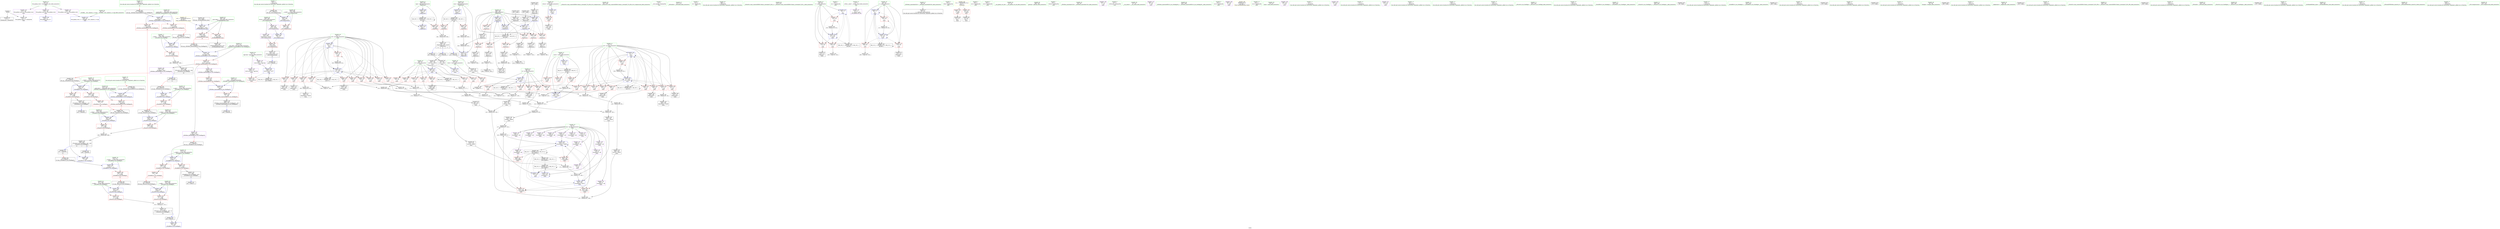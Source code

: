 digraph "SVFG" {
	label="SVFG";

	Node0x55d22d8d32e0 [shape=record,color=grey,label="{NodeID: 0\nNullPtr}"];
	Node0x55d22d8d32e0 -> Node0x55d22d8f9980[style=solid];
	Node0x55d22d8d32e0 -> Node0x55d22d904e90[style=solid];
	Node0x55d22d9400e0 [shape=record,color=black,label="{NodeID: 526\n432 = PHI(446, )\n}"];
	Node0x55d22d906650 [shape=record,color=blue,label="{NodeID: 277\n395\<--392\n__n.addr\<--__n\n_ZSt12setprecisioni\n}"];
	Node0x55d22d906650 -> Node0x55d22d8fbcd0[style=dashed];
	Node0x55d22d8fa3a0 [shape=record,color=red,label="{NodeID: 194\n194\<--70\n\<--i20\nmain\n}"];
	Node0x55d22d8fa3a0 -> Node0x55d22d8f6cd0[style=solid];
	Node0x55d22d8f7350 [shape=record,color=black,label="{NodeID: 111\n55\<--282\nmain_ret\<--\nmain\n}"];
	Node0x55d22d8f54d0 [shape=record,color=green,label="{NodeID: 28\n385\<--1\n\<--dummyObj\nCan only get source location for instruction, argument, global var or function.|{<s0>19}}"];
	Node0x55d22d8f54d0:s0 -> Node0x55d22d9414a0[style=solid,color=red];
	Node0x55d22d900770 [shape=record,color=grey,label="{NodeID: 388\n205 = Binary(204, 94, )\n}"];
	Node0x55d22d900770 -> Node0x55d22d8f6e70[style=solid];
	Node0x55d22d8fba60 [shape=record,color=red,label="{NodeID: 222\n360\<--293\n\<--sign\n_Z6getnumv\n}"];
	Node0x55d22d8fba60 -> Node0x55d22d900470[style=solid];
	Node0x55d22d8fd510 [shape=record,color=purple,label="{NodeID: 139\n191\<--8\narrayidx46\<--dp\nmain\n}"];
	Node0x55d22d8fd510 -> Node0x55d22d905a20[style=solid];
	Node0x55d22d8f7f10 [shape=record,color=green,label="{NodeID: 56\n261\<--262\n_ZStlsIcSt11char_traitsIcEERSt13basic_ostreamIT_T0_ES6_St13_Setprecision\<--_ZStlsIcSt11char_traitsIcEERSt13basic_ostreamIT_T0_ES6_St13_Setprecision_field_insensitive\n}"];
	Node0x55d22d911a50 [shape=record,color=grey,label="{NodeID: 416\n155 = cmp(153, 154, )\n}"];
	Node0x55d22d905060 [shape=record,color=blue,label="{NodeID: 250\n58\<--91\ntests\<--conv\nmain\n}"];
	Node0x55d22d905060 -> Node0x55d22d8feac0[style=dashed];
	Node0x55d22d8fec60 [shape=record,color=red,label="{NodeID: 167\n241\<--60\n\<--cases\nmain\n}"];
	Node0x55d22d8f97b0 [shape=record,color=green,label="{NodeID: 84\n507\<--508\n__b.addr\<--__b.addr_field_insensitive\n_ZStorSt13_Ios_FmtflagsS_\n}"];
	Node0x55d22d8f97b0 -> Node0x55d22d904bf0[style=solid];
	Node0x55d22d8f97b0 -> Node0x55d22d907350[style=solid];
	Node0x55d22d8f3310 [shape=record,color=green,label="{NodeID: 1\n7\<--1\n__dso_handle\<--dummyObj\nGlob }"];
	Node0x55d22d9401f0 [shape=record,color=black,label="{NodeID: 527\n437 = PHI(489, )\n|{<s0>23}}"];
	Node0x55d22d9401f0:s0 -> Node0x55d22d941be0[style=solid,color=red];
	Node0x55d22d906720 [shape=record,color=blue,label="{NodeID: 278\n398\<--399\n_M_n\<--\n_ZSt12setprecisioni\n}"];
	Node0x55d22d906720 -> Node0x55d22d8fbda0[style=dashed];
	Node0x55d22d8fa470 [shape=record,color=red,label="{NodeID: 195\n209\<--70\n\<--i20\nmain\n}"];
	Node0x55d22d8fa470 -> Node0x55d22d901af0[style=solid];
	Node0x55d22d8f7420 [shape=record,color=black,label="{NodeID: 112\n298\<--295\nconv\<--call\n_Z6getnumv\n}"];
	Node0x55d22d8f7420 -> Node0x55d22d905f00[style=solid];
	Node0x55d22d8f55d0 [shape=record,color=green,label="{NodeID: 29\n386\<--1\n\<--dummyObj\nCan only get source location for instruction, argument, global var or function.|{<s0>19}}"];
	Node0x55d22d8f55d0:s0 -> Node0x55d22d9415e0[style=solid,color=red];
	Node0x55d22d9008f0 [shape=record,color=grey,label="{NodeID: 389\n207 = Binary(201, 206, )\n}"];
	Node0x55d22d9008f0 -> Node0x55d22d910fd0[style=solid];
	Node0x55d22d8fbb30 [shape=record,color=red,label="{NodeID: 223\n383\<--380\n\<--__base.addr\n_ZSt5fixedRSt8ios_base\n|{<s0>19}}"];
	Node0x55d22d8fbb30:s0 -> Node0x55d22d941360[style=solid,color=red];
	Node0x55d22d8fd5e0 [shape=record,color=purple,label="{NodeID: 140\n196\<--8\narrayidx48\<--dp\nmain\n}"];
	Node0x55d22d8f8010 [shape=record,color=green,label="{NodeID: 57\n271\<--272\n_ZNSolsEe\<--_ZNSolsEe_field_insensitive\n}"];
	Node0x55d22d911bd0 [shape=record,color=grey,label="{NodeID: 417\n160 = cmp(158, 159, )\n}"];
	Node0x55d22d905130 [shape=record,color=blue,label="{NodeID: 251\n60\<--94\ncases\<--\nmain\n}"];
	Node0x55d22d905130 -> Node0x55d22d9238a0[style=dashed];
	Node0x55d22d8fed30 [shape=record,color=red,label="{NodeID: 168\n278\<--60\n\<--cases\nmain\n}"];
	Node0x55d22d8fed30 -> Node0x55d22d900170[style=solid];
	Node0x55d22d8f9880 [shape=record,color=green,label="{NodeID: 85\n28\<--515\n_GLOBAL__sub_I_Jhamra_2_0.cpp\<--_GLOBAL__sub_I_Jhamra_2_0.cpp_field_insensitive\n}"];
	Node0x55d22d8f9880 -> Node0x55d22d904d90[style=solid];
	Node0x55d22d8f33a0 [shape=record,color=green,label="{NodeID: 2\n11\<--1\n.str\<--dummyObj\nGlob }"];
	Node0x55d22d940360 [shape=record,color=black,label="{NodeID: 528\n295 = PHI()\n}"];
	Node0x55d22d940360 -> Node0x55d22d8f7420[style=solid];
	Node0x55d22d9274a0 [shape=record,color=black,label="{NodeID: 445\nMR_26V_5 = PHI(MR_26V_7, MR_26V_3, )\npts\{290 \}\n}"];
	Node0x55d22d9274a0 -> Node0x55d22d8fb580[style=dashed];
	Node0x55d22d9274a0 -> Node0x55d22d8fb650[style=dashed];
	Node0x55d22d9274a0 -> Node0x55d22d8fb720[style=dashed];
	Node0x55d22d9274a0 -> Node0x55d22d906310[style=dashed];
	Node0x55d22d9067f0 [shape=record,color=blue,label="{NodeID: 279\n412\<--409\nthis.addr\<--this\n_ZNSt8ios_base4setfESt13_Ios_FmtflagsS0_\n}"];
	Node0x55d22d9067f0 -> Node0x55d22d8fbe70[style=dashed];
	Node0x55d22d8fa540 [shape=record,color=red,label="{NodeID: 196\n218\<--70\n\<--i20\nmain\n}"];
	Node0x55d22d8fa540 -> Node0x55d22d8f7010[style=solid];
	Node0x55d22d8f74f0 [shape=record,color=black,label="{NodeID: 113\n304\<--303\nconv1\<--\n_Z6getnumv\n}"];
	Node0x55d22d8f74f0 -> Node0x55d22d912050[style=solid];
	Node0x55d22d8f56d0 [shape=record,color=green,label="{NodeID: 30\n469\<--1\n\<--dummyObj\nCan only get source location for instruction, argument, global var or function.}"];
	Node0x55d22d900a70 [shape=record,color=grey,label="{NodeID: 390\n468 = Binary(467, 469, )\n}"];
	Node0x55d22d900a70 -> Node0x55d22d8fcc20[style=solid];
	Node0x55d22d8fbc00 [shape=record,color=red,label="{NodeID: 224\n389\<--380\n\<--__base.addr\n_ZSt5fixedRSt8ios_base\n}"];
	Node0x55d22d8fbc00 -> Node0x55d22d8fc8e0[style=solid];
	Node0x55d22d8fd6b0 [shape=record,color=purple,label="{NodeID: 141\n200\<--8\narrayidx51\<--dp\nmain\n}"];
	Node0x55d22d8fd6b0 -> Node0x55d22d8fafd0[style=solid];
	Node0x55d22d8f8110 [shape=record,color=green,label="{NodeID: 58\n275\<--276\n_ZStlsISt11char_traitsIcEERSt13basic_ostreamIcT_ES5_c\<--_ZStlsISt11char_traitsIcEERSt13basic_ostreamIcT_ES5_c_field_insensitive\n}"];
	Node0x55d22d911d50 [shape=record,color=grey,label="{NodeID: 418\n318 = cmp(317, 319, )\n}"];
	Node0x55d22d905200 [shape=record,color=blue,label="{NodeID: 252\n62\<--77\ni\<--\nmain\n}"];
	Node0x55d22d905200 -> Node0x55d22d8fee00[style=dashed];
	Node0x55d22d905200 -> Node0x55d22d8feed0[style=dashed];
	Node0x55d22d905200 -> Node0x55d22d8fefa0[style=dashed];
	Node0x55d22d905200 -> Node0x55d22d905540[style=dashed];
	Node0x55d22d905200 -> Node0x55d22d923da0[style=dashed];
	Node0x55d22d8fee00 [shape=record,color=red,label="{NodeID: 169\n102\<--62\n\<--i\nmain\n}"];
	Node0x55d22d8fee00 -> Node0x55d22d9124d0[style=solid];
	Node0x55d22d8f9980 [shape=record,color=black,label="{NodeID: 86\n2\<--3\ndummyVal\<--dummyVal\n}"];
	Node0x55d22d8f3650 [shape=record,color=green,label="{NodeID: 3\n13\<--1\n.str.1\<--dummyObj\nGlob }"];
	Node0x55d22d940430 [shape=record,color=black,label="{NodeID: 529\n325 = PHI()\n}"];
	Node0x55d22d940430 -> Node0x55d22d8fc260[style=solid];
	Node0x55d22d9279a0 [shape=record,color=black,label="{NodeID: 446\nMR_28V_3 = PHI(MR_28V_4, MR_28V_2, )\npts\{292 \}\n}"];
	Node0x55d22d9279a0 -> Node0x55d22d8fb8c0[style=dashed];
	Node0x55d22d9279a0 -> Node0x55d22d8fb990[style=dashed];
	Node0x55d22d9279a0 -> Node0x55d22d9063e0[style=dashed];
	Node0x55d22d9068c0 [shape=record,color=blue,label="{NodeID: 280\n414\<--410\n__fmtfl.addr\<--__fmtfl\n_ZNSt8ios_base4setfESt13_Ios_FmtflagsS0_\n}"];
	Node0x55d22d9068c0 -> Node0x55d22d8fbf40[style=dashed];
	Node0x55d22d8fa610 [shape=record,color=red,label="{NodeID: 197\n233\<--70\n\<--i20\nmain\n}"];
	Node0x55d22d8fa610 -> Node0x55d22d9002f0[style=solid];
	Node0x55d22d8f75c0 [shape=record,color=black,label="{NodeID: 114\n309\<--308\nconv2\<--\n_Z6getnumv\n}"];
	Node0x55d22d8f75c0 -> Node0x55d22d911ed0[style=solid];
	Node0x55d22d8f57d0 [shape=record,color=green,label="{NodeID: 31\n4\<--6\n_ZStL8__ioinit\<--_ZStL8__ioinit_field_insensitive\nGlob }"];
	Node0x55d22d8f57d0 -> Node0x55d22d8fcf60[style=solid];
	Node0x55d22d900bf0 [shape=record,color=grey,label="{NodeID: 391\n204 = Binary(202, 203, )\n}"];
	Node0x55d22d900bf0 -> Node0x55d22d900770[style=solid];
	Node0x55d22d8fbcd0 [shape=record,color=red,label="{NodeID: 225\n399\<--395\n\<--__n.addr\n_ZSt12setprecisioni\n}"];
	Node0x55d22d8fbcd0 -> Node0x55d22d906720[style=solid];
	Node0x55d22d8fd780 [shape=record,color=purple,label="{NodeID: 142\n220\<--8\narrayidx63\<--dp\nmain\n}"];
	Node0x55d22d8f8210 [shape=record,color=green,label="{NodeID: 59\n289\<--290\nc\<--c_field_insensitive\n_Z6getnumv\n}"];
	Node0x55d22d8f8210 -> Node0x55d22d8fb310[style=solid];
	Node0x55d22d8f8210 -> Node0x55d22d8fb3e0[style=solid];
	Node0x55d22d8f8210 -> Node0x55d22d8fb4b0[style=solid];
	Node0x55d22d8f8210 -> Node0x55d22d8fb580[style=solid];
	Node0x55d22d8f8210 -> Node0x55d22d8fb650[style=solid];
	Node0x55d22d8f8210 -> Node0x55d22d8fb720[style=solid];
	Node0x55d22d8f8210 -> Node0x55d22d8fb7f0[style=solid];
	Node0x55d22d8f8210 -> Node0x55d22d905f00[style=solid];
	Node0x55d22d8f8210 -> Node0x55d22d906170[style=solid];
	Node0x55d22d8f8210 -> Node0x55d22d906310[style=solid];
	Node0x55d22d8f8210 -> Node0x55d22d9064b0[style=solid];
	Node0x55d22d911ed0 [shape=record,color=grey,label="{NodeID: 419\n310 = cmp(309, 311, )\n}"];
	Node0x55d22d911ed0 -> Node0x55d22d90c020[style=solid];
	Node0x55d22d9052d0 [shape=record,color=blue,label="{NodeID: 253\n64\<--77\nj\<--\nmain\n}"];
	Node0x55d22d9052d0 -> Node0x55d22d8ff070[style=dashed];
	Node0x55d22d9052d0 -> Node0x55d22d8ff140[style=dashed];
	Node0x55d22d9052d0 -> Node0x55d22d8ff210[style=dashed];
	Node0x55d22d9052d0 -> Node0x55d22d9052d0[style=dashed];
	Node0x55d22d9052d0 -> Node0x55d22d905470[style=dashed];
	Node0x55d22d9052d0 -> Node0x55d22d9242a0[style=dashed];
	Node0x55d22d8feed0 [shape=record,color=red,label="{NodeID: 170\n111\<--62\n\<--i\nmain\n}"];
	Node0x55d22d8feed0 -> Node0x55d22d8f9df0[style=solid];
	Node0x55d22d8f9a80 [shape=record,color=black,label="{NodeID: 87\n39\<--40\n\<--_ZNSt8ios_base4InitD1Ev\nCan only get source location for instruction, argument, global var or function.}"];
	Node0x55d22d8f36e0 [shape=record,color=green,label="{NodeID: 4\n15\<--1\nstdin\<--dummyObj\nGlob }"];
	Node0x55d22d940500 [shape=record,color=black,label="{NodeID: 530\n355 = PHI()\n}"];
	Node0x55d22d940500 -> Node0x55d22d8fc740[style=solid];
	Node0x55d22d906990 [shape=record,color=blue,label="{NodeID: 281\n416\<--411\n__mask.addr\<--__mask\n_ZNSt8ios_base4setfESt13_Ios_FmtflagsS0_\n}"];
	Node0x55d22d906990 -> Node0x55d22d8fc010[style=dashed];
	Node0x55d22d906990 -> Node0x55d22d8fc0e0[style=dashed];
	Node0x55d22d8fa6e0 [shape=record,color=red,label="{NodeID: 198\n153\<--72\n\<--j24\nmain\n}"];
	Node0x55d22d8fa6e0 -> Node0x55d22d911a50[style=solid];
	Node0x55d22d8f7690 [shape=record,color=black,label="{NodeID: 115\n317\<--316\nconv4\<--\n_Z6getnumv\n}"];
	Node0x55d22d8f7690 -> Node0x55d22d911d50[style=solid];
	Node0x55d22d8f58d0 [shape=record,color=green,label="{NodeID: 32\n8\<--10\ndp\<--dp_field_insensitive\nGlob }"];
	Node0x55d22d8f58d0 -> Node0x55d22d8fd030[style=solid];
	Node0x55d22d8f58d0 -> Node0x55d22d8fd100[style=solid];
	Node0x55d22d8f58d0 -> Node0x55d22d8fd1d0[style=solid];
	Node0x55d22d8f58d0 -> Node0x55d22d8fd2a0[style=solid];
	Node0x55d22d8f58d0 -> Node0x55d22d8fd370[style=solid];
	Node0x55d22d8f58d0 -> Node0x55d22d8fd440[style=solid];
	Node0x55d22d8f58d0 -> Node0x55d22d8fd510[style=solid];
	Node0x55d22d8f58d0 -> Node0x55d22d8fd5e0[style=solid];
	Node0x55d22d8f58d0 -> Node0x55d22d8fd6b0[style=solid];
	Node0x55d22d8f58d0 -> Node0x55d22d8fd780[style=solid];
	Node0x55d22d8f58d0 -> Node0x55d22d8fd850[style=solid];
	Node0x55d22d8f58d0 -> Node0x55d22d8fd920[style=solid];
	Node0x55d22d8f58d0 -> Node0x55d22d8fd9f0[style=solid];
	Node0x55d22d900d70 [shape=record,color=grey,label="{NodeID: 392\n345 = Binary(344, 306, )\n}"];
	Node0x55d22d900d70 -> Node0x55d22d8fc5a0[style=solid];
	Node0x55d22d8fbda0 [shape=record,color=red,label="{NodeID: 226\n402\<--401\n\<--coerce.dive\n_ZSt12setprecisioni\n}"];
	Node0x55d22d8fbda0 -> Node0x55d22d8fc9b0[style=solid];
	Node0x55d22d8fd850 [shape=record,color=purple,label="{NodeID: 143\n223\<--8\narrayidx65\<--dp\nmain\n}"];
	Node0x55d22d8fd850 -> Node0x55d22d8fb0a0[style=solid];
	Node0x55d22d8fd850 -> Node0x55d22d905af0[style=solid];
	Node0x55d22d8f82e0 [shape=record,color=green,label="{NodeID: 60\n291\<--292\nnum\<--num_field_insensitive\n_Z6getnumv\n}"];
	Node0x55d22d8f82e0 -> Node0x55d22d8fb8c0[style=solid];
	Node0x55d22d8f82e0 -> Node0x55d22d8fb990[style=solid];
	Node0x55d22d8f82e0 -> Node0x55d22d906240[style=solid];
	Node0x55d22d8f82e0 -> Node0x55d22d9063e0[style=solid];
	Node0x55d22d912050 [shape=record,color=grey,label="{NodeID: 420\n305 = cmp(304, 306, )\n}"];
	Node0x55d22d9053a0 [shape=record,color=blue,label="{NodeID: 254\n116\<--118\narrayidx10\<--\nmain\n}"];
	Node0x55d22d9053a0 -> Node0x55d22d9053a0[style=dashed];
	Node0x55d22d9053a0 -> Node0x55d22d9233a0[style=dashed];
	Node0x55d22d8fefa0 [shape=record,color=red,label="{NodeID: 171\n125\<--62\n\<--i\nmain\n}"];
	Node0x55d22d8fefa0 -> Node0x55d22d901f70[style=solid];
	Node0x55d22d8f9b80 [shape=record,color=black,label="{NodeID: 88\n81\<--78\ncall\<--\nmain\n}"];
	Node0x55d22d8f3770 [shape=record,color=green,label="{NodeID: 5\n16\<--1\n.str.2\<--dummyObj\nGlob }"];
	Node0x55d22d9405d0 [shape=record,color=black,label="{NodeID: 531\n384 = PHI(408, )\n}"];
	Node0x55d22d906a60 [shape=record,color=blue,label="{NodeID: 282\n418\<--425\n__old\<--\n_ZNSt8ios_base4setfESt13_Ios_FmtflagsS0_\n}"];
	Node0x55d22d906a60 -> Node0x55d22d9040d0[style=dashed];
	Node0x55d22d8fa7b0 [shape=record,color=red,label="{NodeID: 199\n159\<--72\n\<--j24\nmain\n}"];
	Node0x55d22d8fa7b0 -> Node0x55d22d911bd0[style=solid];
	Node0x55d22d8fc260 [shape=record,color=black,label="{NodeID: 116\n326\<--325\nconv7\<--call6\n_Z6getnumv\n}"];
	Node0x55d22d8fc260 -> Node0x55d22d906170[style=solid];
	Node0x55d22d8f59d0 [shape=record,color=green,label="{NodeID: 33\n26\<--30\nllvm.global_ctors\<--llvm.global_ctors_field_insensitive\nGlob }"];
	Node0x55d22d8f59d0 -> Node0x55d22d8fdfa0[style=solid];
	Node0x55d22d8f59d0 -> Node0x55d22d8fe0a0[style=solid];
	Node0x55d22d8f59d0 -> Node0x55d22d8fe1a0[style=solid];
	Node0x55d22d900ef0 [shape=record,color=grey,label="{NodeID: 393\n353 = Binary(349, 352, )\n}"];
	Node0x55d22d900ef0 -> Node0x55d22d9063e0[style=solid];
	Node0x55d22d8fbe70 [shape=record,color=red,label="{NodeID: 227\n423\<--412\nthis1\<--this.addr\n_ZNSt8ios_base4setfESt13_Ios_FmtflagsS0_\n}"];
	Node0x55d22d8fbe70 -> Node0x55d22d8fe5e0[style=solid];
	Node0x55d22d8fbe70 -> Node0x55d22d8fe6b0[style=solid];
	Node0x55d22d8fbe70 -> Node0x55d22d8fe780[style=solid];
	Node0x55d22d8fd920 [shape=record,color=purple,label="{NodeID: 144\n265\<--8\narrayidx81\<--dp\nmain\n}"];
	Node0x55d22d8f83b0 [shape=record,color=green,label="{NodeID: 61\n293\<--294\nsign\<--sign_field_insensitive\n_Z6getnumv\n}"];
	Node0x55d22d8f83b0 -> Node0x55d22d8fba60[style=solid];
	Node0x55d22d8f83b0 -> Node0x55d22d905fd0[style=solid];
	Node0x55d22d8f83b0 -> Node0x55d22d9060a0[style=solid];
	Node0x55d22d9121d0 [shape=record,color=grey,label="{NodeID: 421\n334 = cmp(333, 306, )\n}"];
	Node0x55d22d905470 [shape=record,color=blue,label="{NodeID: 255\n64\<--121\nj\<--inc\nmain\n}"];
	Node0x55d22d905470 -> Node0x55d22d8ff070[style=dashed];
	Node0x55d22d905470 -> Node0x55d22d8ff140[style=dashed];
	Node0x55d22d905470 -> Node0x55d22d8ff210[style=dashed];
	Node0x55d22d905470 -> Node0x55d22d9052d0[style=dashed];
	Node0x55d22d905470 -> Node0x55d22d905470[style=dashed];
	Node0x55d22d905470 -> Node0x55d22d9242a0[style=dashed];
	Node0x55d22d8ff070 [shape=record,color=red,label="{NodeID: 172\n108\<--64\n\<--j\nmain\n}"];
	Node0x55d22d8ff070 -> Node0x55d22d9127d0[style=solid];
	Node0x55d22d8f9c50 [shape=record,color=black,label="{NodeID: 89\n87\<--84\ncall1\<--\nmain\n}"];
	Node0x55d22d8f3800 [shape=record,color=green,label="{NodeID: 6\n18\<--1\n.str.3\<--dummyObj\nGlob }"];
	Node0x55d22d940710 [shape=record,color=black,label="{NodeID: 532\n441 = PHI(471, )\n}"];
	Node0x55d22d9288a0 [shape=record,color=black,label="{NodeID: 449\nMR_22V_7 = PHI(MR_22V_8, MR_22V_6, )\npts\{100000 \}\n}"];
	Node0x55d22d9288a0 -> Node0x55d22d8faf00[style=dashed];
	Node0x55d22d9288a0 -> Node0x55d22d8fafd0[style=dashed];
	Node0x55d22d9288a0 -> Node0x55d22d8fb0a0[style=dashed];
	Node0x55d22d9288a0 -> Node0x55d22d8fb240[style=dashed];
	Node0x55d22d9288a0 -> Node0x55d22d905a20[style=dashed];
	Node0x55d22d9288a0 -> Node0x55d22d905af0[style=dashed];
	Node0x55d22d9288a0 -> Node0x55d22d925ba0[style=dashed];
	Node0x55d22d9288a0 -> Node0x55d22d9288a0[style=dashed];
	Node0x55d22d906b30 [shape=record,color=blue,label="{NodeID: 283\n449\<--447\n__a.addr\<--__a\n_ZStaNRSt13_Ios_FmtflagsS_\n}"];
	Node0x55d22d906b30 -> Node0x55d22d904230[style=dashed];
	Node0x55d22d906b30 -> Node0x55d22d904300[style=dashed];
	Node0x55d22d8fa880 [shape=record,color=red,label="{NodeID: 200\n166\<--72\n\<--j24\nmain\n}"];
	Node0x55d22d8fa880 -> Node0x55d22d8f68c0[style=solid];
	Node0x55d22d8fc330 [shape=record,color=black,label="{NodeID: 117\n333\<--332\nconv9\<--\n_Z6getnumv\n}"];
	Node0x55d22d8fc330 -> Node0x55d22d9121d0[style=solid];
	Node0x55d22d8f5ad0 [shape=record,color=green,label="{NodeID: 34\n31\<--32\n__cxx_global_var_init\<--__cxx_global_var_init_field_insensitive\n}"];
	Node0x55d22d92b4c0 [shape=record,color=yellow,style=double,label="{NodeID: 477\n32V_1 = ENCHI(MR_32V_0)\npts\{381 \}\nFun[_ZSt5fixedRSt8ios_base]}"];
	Node0x55d22d92b4c0 -> Node0x55d22d906580[style=dashed];
	Node0x55d22d901070 [shape=record,color=grey,label="{NodeID: 394\n349 = Binary(348, 350, )\n}"];
	Node0x55d22d901070 -> Node0x55d22d900ef0[style=solid];
	Node0x55d22d8fbf40 [shape=record,color=red,label="{NodeID: 228\n435\<--414\n\<--__fmtfl.addr\n_ZNSt8ios_base4setfESt13_Ios_FmtflagsS0_\n|{<s0>22}}"];
	Node0x55d22d8fbf40:s0 -> Node0x55d22d940ca0[style=solid,color=red];
	Node0x55d22d8fd9f0 [shape=record,color=purple,label="{NodeID: 145\n268\<--8\narrayidx83\<--dp\nmain\n}"];
	Node0x55d22d8fd9f0 -> Node0x55d22d8fb240[style=solid];
	Node0x55d22d8f8480 [shape=record,color=green,label="{NodeID: 62\n296\<--297\ngetchar\<--getchar_field_insensitive\n}"];
	Node0x55d22d912350 [shape=record,color=grey,label="{NodeID: 422\n338 = cmp(337, 311, )\n}"];
	Node0x55d22d912350 -> Node0x55d22d473db0[style=solid];
	Node0x55d22d905540 [shape=record,color=blue,label="{NodeID: 256\n62\<--126\ni\<--inc12\nmain\n}"];
	Node0x55d22d905540 -> Node0x55d22d8fee00[style=dashed];
	Node0x55d22d905540 -> Node0x55d22d8feed0[style=dashed];
	Node0x55d22d905540 -> Node0x55d22d8fefa0[style=dashed];
	Node0x55d22d905540 -> Node0x55d22d905540[style=dashed];
	Node0x55d22d905540 -> Node0x55d22d923da0[style=dashed];
	Node0x55d22d8ff140 [shape=record,color=red,label="{NodeID: 173\n114\<--64\n\<--j\nmain\n}"];
	Node0x55d22d8ff140 -> Node0x55d22d8f9ec0[style=solid];
	Node0x55d22d8f9d20 [shape=record,color=black,label="{NodeID: 90\n91\<--88\nconv\<--call2\nmain\n}"];
	Node0x55d22d8f9d20 -> Node0x55d22d905060[style=solid];
	Node0x55d22d8f4040 [shape=record,color=green,label="{NodeID: 7\n20\<--1\nstdout\<--dummyObj\nGlob }"];
	Node0x55d22d940850 [shape=record,color=black,label="{NodeID: 533\n458 = PHI(489, )\n}"];
	Node0x55d22d940850 -> Node0x55d22d906cd0[style=solid];
	Node0x55d22d906c00 [shape=record,color=blue,label="{NodeID: 284\n451\<--448\n__b.addr\<--__b\n_ZStaNRSt13_Ios_FmtflagsS_\n}"];
	Node0x55d22d906c00 -> Node0x55d22d9043d0[style=dashed];
	Node0x55d22d8fa950 [shape=record,color=red,label="{NodeID: 201\n182\<--72\n\<--j24\nmain\n}"];
	Node0x55d22d8fa950 -> Node0x55d22d901370[style=solid];
	Node0x55d22d8fc400 [shape=record,color=black,label="{NodeID: 118\n337\<--336\nconv11\<--\n_Z6getnumv\n}"];
	Node0x55d22d8fc400 -> Node0x55d22d912350[style=solid];
	Node0x55d22d8f5bd0 [shape=record,color=green,label="{NodeID: 35\n35\<--36\n_ZNSt8ios_base4InitC1Ev\<--_ZNSt8ios_base4InitC1Ev_field_insensitive\n}"];
	Node0x55d22d9011f0 [shape=record,color=grey,label="{NodeID: 395\n185 = Binary(175, 184, )\n}"];
	Node0x55d22d9011f0 -> Node0x55d22d905a20[style=solid];
	Node0x55d22d8fc010 [shape=record,color=red,label="{NodeID: 229\n427\<--416\n\<--__mask.addr\n_ZNSt8ios_base4setfESt13_Ios_FmtflagsS0_\n|{<s0>20}}"];
	Node0x55d22d8fc010:s0 -> Node0x55d22d940b60[style=solid,color=red];
	Node0x55d22d8fdac0 [shape=record,color=purple,label="{NodeID: 146\n79\<--11\n\<--.str\nmain\n}"];
	Node0x55d22d8f8580 [shape=record,color=green,label="{NodeID: 63\n380\<--381\n__base.addr\<--__base.addr_field_insensitive\n_ZSt5fixedRSt8ios_base\n}"];
	Node0x55d22d8f8580 -> Node0x55d22d8fbb30[style=solid];
	Node0x55d22d8f8580 -> Node0x55d22d8fbc00[style=solid];
	Node0x55d22d8f8580 -> Node0x55d22d906580[style=solid];
	Node0x55d22d9124d0 [shape=record,color=grey,label="{NodeID: 423\n103 = cmp(102, 104, )\n}"];
	Node0x55d22d905610 [shape=record,color=blue,label="{NodeID: 257\n66\<--130\nn\<--conv15\nmain\n}"];
	Node0x55d22d905610 -> Node0x55d22d8ff2e0[style=dashed];
	Node0x55d22d905610 -> Node0x55d22d8ff3b0[style=dashed];
	Node0x55d22d905610 -> Node0x55d22d8ff480[style=dashed];
	Node0x55d22d905610 -> Node0x55d22d8ff550[style=dashed];
	Node0x55d22d905610 -> Node0x55d22d8ff620[style=dashed];
	Node0x55d22d905610 -> Node0x55d22d8ff6f0[style=dashed];
	Node0x55d22d905610 -> Node0x55d22d8ff7c0[style=dashed];
	Node0x55d22d905610 -> Node0x55d22d9247a0[style=dashed];
	Node0x55d22d8ff210 [shape=record,color=red,label="{NodeID: 174\n120\<--64\n\<--j\nmain\n}"];
	Node0x55d22d8ff210 -> Node0x55d22d9112d0[style=solid];
	Node0x55d22d8f9df0 [shape=record,color=black,label="{NodeID: 91\n112\<--111\nidxprom\<--\nmain\n}"];
	Node0x55d22d8f40d0 [shape=record,color=green,label="{NodeID: 8\n21\<--1\n_ZSt4cout\<--dummyObj\nGlob }"];
	Node0x55d22d940a20 [shape=record,color=black,label="{NodeID: 534\n483 = PHI(502, )\n}"];
	Node0x55d22d940a20 -> Node0x55d22d907010[style=solid];
	Node0x55d22d906cd0 [shape=record,color=blue,label="{NodeID: 285\n459\<--458\n\<--call\n_ZStaNRSt13_Ios_FmtflagsS_\n}"];
	Node0x55d22d8faa20 [shape=record,color=red,label="{NodeID: 202\n189\<--72\n\<--j24\nmain\n}"];
	Node0x55d22d8faa20 -> Node0x55d22d8f6c00[style=solid];
	Node0x55d22d8fc4d0 [shape=record,color=black,label="{NodeID: 119\n344\<--343\nconv14\<--\n_Z6getnumv\n}"];
	Node0x55d22d8fc4d0 -> Node0x55d22d900d70[style=solid];
	Node0x55d22d8f5cd0 [shape=record,color=green,label="{NodeID: 36\n41\<--42\n__cxa_atexit\<--__cxa_atexit_field_insensitive\n}"];
	Node0x55d22d901370 [shape=record,color=grey,label="{NodeID: 396\n183 = Binary(181, 182, )\n}"];
	Node0x55d22d901370 -> Node0x55d22d8f6a60[style=solid];
	Node0x55d22d8fc0e0 [shape=record,color=red,label="{NodeID: 230\n436\<--416\n\<--__mask.addr\n_ZNSt8ios_base4setfESt13_Ios_FmtflagsS0_\n|{<s0>22}}"];
	Node0x55d22d8fc0e0:s0 -> Node0x55d22d940eb0[style=solid,color=red];
	Node0x55d22d8fdb90 [shape=record,color=purple,label="{NodeID: 147\n80\<--13\n\<--.str.1\nmain\n}"];
	Node0x55d22d8f8650 [shape=record,color=green,label="{NodeID: 64\n387\<--388\n_ZNSt8ios_base4setfESt13_Ios_FmtflagsS0_\<--_ZNSt8ios_base4setfESt13_Ios_FmtflagsS0__field_insensitive\n}"];
	Node0x55d22d912650 [shape=record,color=grey,label="{NodeID: 424\n98 = cmp(96, 97, )\n}"];
	Node0x55d22d9056e0 [shape=record,color=blue,label="{NodeID: 258\n68\<--133\nm\<--conv17\nmain\n}"];
	Node0x55d22d9056e0 -> Node0x55d22d8ff890[style=dashed];
	Node0x55d22d9056e0 -> Node0x55d22d8ff960[style=dashed];
	Node0x55d22d9056e0 -> Node0x55d22d8ffa30[style=dashed];
	Node0x55d22d9056e0 -> Node0x55d22d8ffb00[style=dashed];
	Node0x55d22d9056e0 -> Node0x55d22d8ffbd0[style=dashed];
	Node0x55d22d9056e0 -> Node0x55d22d924ca0[style=dashed];
	Node0x55d22d8ff2e0 [shape=record,color=red,label="{NodeID: 175\n135\<--66\n\<--n\nmain\n}"];
	Node0x55d22d8ff2e0 -> Node0x55d22d8fa130[style=solid];
	Node0x55d22d8f9ec0 [shape=record,color=black,label="{NodeID: 92\n115\<--114\nidxprom9\<--\nmain\n}"];
	Node0x55d22d8f41d0 [shape=record,color=green,label="{NodeID: 9\n22\<--1\n.str.4\<--dummyObj\nGlob }"];
	Node0x55d22d940b60 [shape=record,color=black,label="{NodeID: 535\n463 = PHI(427, )\n0th arg _ZStcoSt13_Ios_Fmtflags }"];
	Node0x55d22d940b60 -> Node0x55d22d906da0[style=solid];
	Node0x55d22d906da0 [shape=record,color=blue,label="{NodeID: 286\n464\<--463\n__a.addr\<--__a\n_ZStcoSt13_Ios_Fmtflags\n}"];
	Node0x55d22d906da0 -> Node0x55d22d904570[style=dashed];
	Node0x55d22d8faaf0 [shape=record,color=red,label="{NodeID: 203\n197\<--72\n\<--j24\nmain\n}"];
	Node0x55d22d8faaf0 -> Node0x55d22d9005f0[style=solid];
	Node0x55d22d8fc5a0 [shape=record,color=black,label="{NodeID: 120\n346\<--345\nconv15\<--sub\n_Z6getnumv\n}"];
	Node0x55d22d8fc5a0 -> Node0x55d22d906310[style=solid];
	Node0x55d22d8f5dd0 [shape=record,color=green,label="{NodeID: 37\n40\<--46\n_ZNSt8ios_base4InitD1Ev\<--_ZNSt8ios_base4InitD1Ev_field_insensitive\n}"];
	Node0x55d22d8f5dd0 -> Node0x55d22d8f9a80[style=solid];
	Node0x55d22d9014f0 [shape=record,color=grey,label="{NodeID: 397\n139 = Binary(137, 138, )\n}"];
	Node0x55d22d9014f0 -> Node0x55d22d8f6720[style=solid];
	Node0x55d22d9040d0 [shape=record,color=red,label="{NodeID: 231\n444\<--418\n\<--__old\n_ZNSt8ios_base4setfESt13_Ios_FmtflagsS0_\n}"];
	Node0x55d22d9040d0 -> Node0x55d22d8fca80[style=solid];
	Node0x55d22d8fdc60 [shape=record,color=purple,label="{NodeID: 148\n85\<--16\n\<--.str.2\nmain\n}"];
	Node0x55d22d8f8750 [shape=record,color=green,label="{NodeID: 65\n393\<--394\nretval\<--retval_field_insensitive\n_ZSt12setprecisioni\n}"];
	Node0x55d22d8f8750 -> Node0x55d22d8fe440[style=solid];
	Node0x55d22d8f8750 -> Node0x55d22d8fe510[style=solid];
	Node0x55d22d92e3f0 [shape=record,color=yellow,style=double,label="{NodeID: 508\nRETMU(32V_2)\npts\{381 \}\nFun[_ZSt5fixedRSt8ios_base]}"];
	Node0x55d22d9127d0 [shape=record,color=grey,label="{NodeID: 425\n109 = cmp(108, 104, )\n}"];
	Node0x55d22d9057b0 [shape=record,color=blue,label="{NodeID: 259\n142\<--141\n\<--div\nmain\n}"];
	Node0x55d22d9057b0 -> Node0x55d22d9288a0[style=dashed];
	Node0x55d22d8ff3b0 [shape=record,color=red,label="{NodeID: 176\n137\<--66\n\<--n\nmain\n}"];
	Node0x55d22d8ff3b0 -> Node0x55d22d9014f0[style=solid];
	Node0x55d22d8f9f90 [shape=record,color=black,label="{NodeID: 93\n130\<--129\nconv15\<--call14\nmain\n}"];
	Node0x55d22d8f9f90 -> Node0x55d22d905610[style=solid];
	Node0x55d22d8f42d0 [shape=record,color=green,label="{NodeID: 10\n24\<--1\n.str.5\<--dummyObj\nGlob }"];
	Node0x55d22d940ca0 [shape=record,color=black,label="{NodeID: 536\n490 = PHI(435, 456, )\n0th arg _ZStanSt13_Ios_FmtflagsS_ }"];
	Node0x55d22d940ca0 -> Node0x55d22d9070e0[style=solid];
	Node0x55d22d906e70 [shape=record,color=blue,label="{NodeID: 287\n474\<--472\n__a.addr\<--__a\n_ZStoRRSt13_Ios_FmtflagsS_\n}"];
	Node0x55d22d906e70 -> Node0x55d22d904640[style=dashed];
	Node0x55d22d906e70 -> Node0x55d22d904710[style=dashed];
	Node0x55d22d8fabc0 [shape=record,color=red,label="{NodeID: 204\n203\<--72\n\<--j24\nmain\n}"];
	Node0x55d22d8fabc0 -> Node0x55d22d900bf0[style=solid];
	Node0x55d22d8fc670 [shape=record,color=black,label="{NodeID: 121\n352\<--351\nconv16\<--\n_Z6getnumv\n}"];
	Node0x55d22d8fc670 -> Node0x55d22d900ef0[style=solid];
	Node0x55d22d8f5ed0 [shape=record,color=green,label="{NodeID: 38\n53\<--54\nmain\<--main_field_insensitive\n}"];
	Node0x55d22d901670 [shape=record,color=grey,label="{NodeID: 398\n179 = Binary(178, 94, )\n}"];
	Node0x55d22d901670 -> Node0x55d22d901970[style=solid];
	Node0x55d22d904160 [shape=record,color=red,label="{NodeID: 232\n425\<--424\n\<--_M_flags\n_ZNSt8ios_base4setfESt13_Ios_FmtflagsS0_\n}"];
	Node0x55d22d904160 -> Node0x55d22d906a60[style=solid];
	Node0x55d22d8fdd30 [shape=record,color=purple,label="{NodeID: 149\n86\<--18\n\<--.str.3\nmain\n}"];
	Node0x55d22d8f8820 [shape=record,color=green,label="{NodeID: 66\n395\<--396\n__n.addr\<--__n.addr_field_insensitive\n_ZSt12setprecisioni\n}"];
	Node0x55d22d8f8820 -> Node0x55d22d8fbcd0[style=solid];
	Node0x55d22d8f8820 -> Node0x55d22d906650[style=solid];
	Node0x55d22d8e1360 [shape=record,color=black,label="{NodeID: 426\nMR_30V_3 = PHI(MR_30V_5, MR_30V_2, )\npts\{294 \}\n}"];
	Node0x55d22d8e1360 -> Node0x55d22d8fba60[style=dashed];
	Node0x55d22d8e1360 -> Node0x55d22d9060a0[style=dashed];
	Node0x55d22d8e1360 -> Node0x55d22d8e1360[style=dashed];
	Node0x55d22d905880 [shape=record,color=blue,label="{NodeID: 260\n70\<--145\ni20\<--\nmain\n}"];
	Node0x55d22d905880 -> Node0x55d22d8ffca0[style=dashed];
	Node0x55d22d905880 -> Node0x55d22d8ffd70[style=dashed];
	Node0x55d22d905880 -> Node0x55d22d8ffe40[style=dashed];
	Node0x55d22d905880 -> Node0x55d22d8fff10[style=dashed];
	Node0x55d22d905880 -> Node0x55d22d8fffe0[style=dashed];
	Node0x55d22d905880 -> Node0x55d22d8fa200[style=dashed];
	Node0x55d22d905880 -> Node0x55d22d8fa2d0[style=dashed];
	Node0x55d22d905880 -> Node0x55d22d8fa3a0[style=dashed];
	Node0x55d22d905880 -> Node0x55d22d8fa470[style=dashed];
	Node0x55d22d905880 -> Node0x55d22d8fa540[style=dashed];
	Node0x55d22d905880 -> Node0x55d22d8fa610[style=dashed];
	Node0x55d22d905880 -> Node0x55d22d905c90[style=dashed];
	Node0x55d22d905880 -> Node0x55d22d9251a0[style=dashed];
	Node0x55d22d8ff480 [shape=record,color=red,label="{NodeID: 177\n148\<--66\n\<--n\nmain\n}"];
	Node0x55d22d8ff480 -> Node0x55d22d9118d0[style=solid];
	Node0x55d22d8fa060 [shape=record,color=black,label="{NodeID: 94\n133\<--132\nconv17\<--call16\nmain\n}"];
	Node0x55d22d8fa060 -> Node0x55d22d9056e0[style=solid];
	Node0x55d22d8f43d0 [shape=record,color=green,label="{NodeID: 11\n27\<--1\n\<--dummyObj\nCan only get source location for instruction, argument, global var or function.}"];
	Node0x55d22d940eb0 [shape=record,color=black,label="{NodeID: 537\n491 = PHI(436, 457, )\n1st arg _ZStanSt13_Ios_FmtflagsS_ }"];
	Node0x55d22d940eb0 -> Node0x55d22d9071b0[style=solid];
	Node0x55d22d906f40 [shape=record,color=blue,label="{NodeID: 288\n476\<--473\n__b.addr\<--__b\n_ZStoRRSt13_Ios_FmtflagsS_\n}"];
	Node0x55d22d906f40 -> Node0x55d22d9047e0[style=dashed];
	Node0x55d22d8fac90 [shape=record,color=red,label="{NodeID: 205\n213\<--72\n\<--j24\nmain\n}"];
	Node0x55d22d8fac90 -> Node0x55d22d910e50[style=solid];
	Node0x55d22d8fc740 [shape=record,color=black,label="{NodeID: 122\n356\<--355\nconv18\<--call17\n_Z6getnumv\n}"];
	Node0x55d22d8fc740 -> Node0x55d22d9064b0[style=solid];
	Node0x55d22d8f5fd0 [shape=record,color=green,label="{NodeID: 39\n56\<--57\nretval\<--retval_field_insensitive\nmain\n}"];
	Node0x55d22d8f5fd0 -> Node0x55d22d8fe9f0[style=solid];
	Node0x55d22d8f5fd0 -> Node0x55d22d904f90[style=solid];
	Node0x55d22d9017f0 [shape=record,color=grey,label="{NodeID: 399\n178 = Binary(176, 177, )\n}"];
	Node0x55d22d9017f0 -> Node0x55d22d901670[style=solid];
	Node0x55d22d904230 [shape=record,color=red,label="{NodeID: 233\n455\<--449\n\<--__a.addr\n_ZStaNRSt13_Ios_FmtflagsS_\n}"];
	Node0x55d22d904230 -> Node0x55d22d9044a0[style=solid];
	Node0x55d22d8fde00 [shape=record,color=purple,label="{NodeID: 150\n237\<--22\n\<--.str.4\nmain\n}"];
	Node0x55d22d8f88f0 [shape=record,color=green,label="{NodeID: 67\n412\<--413\nthis.addr\<--this.addr_field_insensitive\n_ZNSt8ios_base4setfESt13_Ios_FmtflagsS0_\n}"];
	Node0x55d22d8f88f0 -> Node0x55d22d8fbe70[style=solid];
	Node0x55d22d8f88f0 -> Node0x55d22d9067f0[style=solid];
	Node0x55d22d905950 [shape=record,color=blue,label="{NodeID: 261\n72\<--77\nj24\<--\nmain\n}"];
	Node0x55d22d905950 -> Node0x55d22d8fa6e0[style=dashed];
	Node0x55d22d905950 -> Node0x55d22d8fa7b0[style=dashed];
	Node0x55d22d905950 -> Node0x55d22d8fa880[style=dashed];
	Node0x55d22d905950 -> Node0x55d22d8fa950[style=dashed];
	Node0x55d22d905950 -> Node0x55d22d8faa20[style=dashed];
	Node0x55d22d905950 -> Node0x55d22d8faaf0[style=dashed];
	Node0x55d22d905950 -> Node0x55d22d8fabc0[style=dashed];
	Node0x55d22d905950 -> Node0x55d22d8fac90[style=dashed];
	Node0x55d22d905950 -> Node0x55d22d8fad60[style=dashed];
	Node0x55d22d905950 -> Node0x55d22d8fae30[style=dashed];
	Node0x55d22d905950 -> Node0x55d22d905950[style=dashed];
	Node0x55d22d905950 -> Node0x55d22d905bc0[style=dashed];
	Node0x55d22d905950 -> Node0x55d22d9256a0[style=dashed];
	Node0x55d22d8ff550 [shape=record,color=red,label="{NodeID: 178\n170\<--66\n\<--n\nmain\n}"];
	Node0x55d22d8ff550 -> Node0x55d22d910b50[style=solid];
	Node0x55d22d8fa130 [shape=record,color=black,label="{NodeID: 95\n136\<--135\nconv18\<--\nmain\n}"];
	Node0x55d22d8fa130 -> Node0x55d22d90c8c0[style=solid];
	Node0x55d22d8f44d0 [shape=record,color=green,label="{NodeID: 12\n77\<--1\n\<--dummyObj\nCan only get source location for instruction, argument, global var or function.}"];
	Node0x55d22d941030 [shape=record,color=black,label="{NodeID: 538\n447 = PHI(431, )\n0th arg _ZStaNRSt13_Ios_FmtflagsS_ }"];
	Node0x55d22d941030 -> Node0x55d22d906b30[style=solid];
	Node0x55d22d907010 [shape=record,color=blue,label="{NodeID: 289\n486\<--483\n\<--call\n_ZStoRRSt13_Ios_FmtflagsS_\n}"];
	Node0x55d22d8fad60 [shape=record,color=red,label="{NodeID: 206\n221\<--72\n\<--j24\nmain\n}"];
	Node0x55d22d8fad60 -> Node0x55d22d8f70e0[style=solid];
	Node0x55d22d8fc810 [shape=record,color=black,label="{NodeID: 123\n288\<--361\n_Z6getnumv_ret\<--mul20\n_Z6getnumv\n|{<s0>5|<s1>6|<s2>7}}"];
	Node0x55d22d8fc810:s0 -> Node0x55d22d93d860[style=solid,color=blue];
	Node0x55d22d8fc810:s1 -> Node0x55d22d93d790[style=solid,color=blue];
	Node0x55d22d8fc810:s2 -> Node0x55d22d93f520[style=solid,color=blue];
	Node0x55d22d8f60a0 [shape=record,color=green,label="{NodeID: 40\n58\<--59\ntests\<--tests_field_insensitive\nmain\n}"];
	Node0x55d22d8f60a0 -> Node0x55d22d8feac0[style=solid];
	Node0x55d22d8f60a0 -> Node0x55d22d905060[style=solid];
	Node0x55d22d901970 [shape=record,color=grey,label="{NodeID: 400\n181 = Binary(179, 180, )\n}"];
	Node0x55d22d901970 -> Node0x55d22d901370[style=solid];
	Node0x55d22d904300 [shape=record,color=red,label="{NodeID: 234\n459\<--449\n\<--__a.addr\n_ZStaNRSt13_Ios_FmtflagsS_\n}"];
	Node0x55d22d904300 -> Node0x55d22d8fcb50[style=solid];
	Node0x55d22d904300 -> Node0x55d22d906cd0[style=solid];
	Node0x55d22d8fded0 [shape=record,color=purple,label="{NodeID: 151\n245\<--24\n\<--.str.5\nmain\n}"];
	Node0x55d22d8f89c0 [shape=record,color=green,label="{NodeID: 68\n414\<--415\n__fmtfl.addr\<--__fmtfl.addr_field_insensitive\n_ZNSt8ios_base4setfESt13_Ios_FmtflagsS0_\n}"];
	Node0x55d22d8f89c0 -> Node0x55d22d8fbf40[style=solid];
	Node0x55d22d8f89c0 -> Node0x55d22d9068c0[style=solid];
	Node0x55d22d905a20 [shape=record,color=blue,label="{NodeID: 262\n191\<--185\narrayidx46\<--div42\nmain\n}"];
	Node0x55d22d905a20 -> Node0x55d22d8fafd0[style=dashed];
	Node0x55d22d905a20 -> Node0x55d22d8fb0a0[style=dashed];
	Node0x55d22d905a20 -> Node0x55d22d905af0[style=dashed];
	Node0x55d22d8ff620 [shape=record,color=red,label="{NodeID: 179\n176\<--66\n\<--n\nmain\n}"];
	Node0x55d22d8ff620 -> Node0x55d22d9017f0[style=solid];
	Node0x55d22d8f6720 [shape=record,color=black,label="{NodeID: 96\n140\<--139\nconv19\<--add\nmain\n}"];
	Node0x55d22d8f6720 -> Node0x55d22d90c8c0[style=solid];
	Node0x55d22d8f45d0 [shape=record,color=green,label="{NodeID: 13\n94\<--1\n\<--dummyObj\nCan only get source location for instruction, argument, global var or function.}"];
	Node0x55d22d941140 [shape=record,color=black,label="{NodeID: 539\n448 = PHI(428, )\n1st arg _ZStaNRSt13_Ios_FmtflagsS_ }"];
	Node0x55d22d941140 -> Node0x55d22d906c00[style=solid];
	Node0x55d22d9070e0 [shape=record,color=blue,label="{NodeID: 290\n492\<--490\n__a.addr\<--__a\n_ZStanSt13_Ios_FmtflagsS_\n}"];
	Node0x55d22d9070e0 -> Node0x55d22d904980[style=dashed];
	Node0x55d22d8fae30 [shape=record,color=red,label="{NodeID: 207\n228\<--72\n\<--j24\nmain\n}"];
	Node0x55d22d8fae30 -> Node0x55d22d911450[style=solid];
	Node0x55d22d8fc8e0 [shape=record,color=black,label="{NodeID: 124\n378\<--389\n_ZSt5fixedRSt8ios_base_ret\<--\n_ZSt5fixedRSt8ios_base\n}"];
	Node0x55d22d8f6170 [shape=record,color=green,label="{NodeID: 41\n60\<--61\ncases\<--cases_field_insensitive\nmain\n}"];
	Node0x55d22d8f6170 -> Node0x55d22d8feb90[style=solid];
	Node0x55d22d8f6170 -> Node0x55d22d8fec60[style=solid];
	Node0x55d22d8f6170 -> Node0x55d22d8fed30[style=solid];
	Node0x55d22d8f6170 -> Node0x55d22d905130[style=solid];
	Node0x55d22d8f6170 -> Node0x55d22d905e30[style=solid];
	Node0x55d22d901af0 [shape=record,color=grey,label="{NodeID: 401\n210 = Binary(208, 209, )\n}"];
	Node0x55d22d901af0 -> Node0x55d22d910cd0[style=solid];
	Node0x55d22d9043d0 [shape=record,color=red,label="{NodeID: 235\n457\<--451\n\<--__b.addr\n_ZStaNRSt13_Ios_FmtflagsS_\n|{<s0>24}}"];
	Node0x55d22d9043d0:s0 -> Node0x55d22d940eb0[style=solid,color=red];
	Node0x55d22d8fdfa0 [shape=record,color=purple,label="{NodeID: 152\n519\<--26\nllvm.global_ctors_0\<--llvm.global_ctors\nGlob }"];
	Node0x55d22d8fdfa0 -> Node0x55d22d904cc0[style=solid];
	Node0x55d22d8f8a90 [shape=record,color=green,label="{NodeID: 69\n416\<--417\n__mask.addr\<--__mask.addr_field_insensitive\n_ZNSt8ios_base4setfESt13_Ios_FmtflagsS0_\n}"];
	Node0x55d22d8f8a90 -> Node0x55d22d8fc010[style=solid];
	Node0x55d22d8f8a90 -> Node0x55d22d8fc0e0[style=solid];
	Node0x55d22d8f8a90 -> Node0x55d22d906990[style=solid];
	Node0x55d22d905af0 [shape=record,color=blue,label="{NodeID: 263\n223\<--225\narrayidx65\<--add66\nmain\n}"];
	Node0x55d22d905af0 -> Node0x55d22d8faf00[style=dashed];
	Node0x55d22d905af0 -> Node0x55d22d8fafd0[style=dashed];
	Node0x55d22d905af0 -> Node0x55d22d8fb0a0[style=dashed];
	Node0x55d22d905af0 -> Node0x55d22d905a20[style=dashed];
	Node0x55d22d905af0 -> Node0x55d22d905af0[style=dashed];
	Node0x55d22d905af0 -> Node0x55d22d9288a0[style=dashed];
	Node0x55d22d8ff6f0 [shape=record,color=red,label="{NodeID: 180\n208\<--66\n\<--n\nmain\n}"];
	Node0x55d22d8ff6f0 -> Node0x55d22d901af0[style=solid];
	Node0x55d22d8f67f0 [shape=record,color=black,label="{NodeID: 97\n164\<--163\nidxprom30\<--sub29\nmain\n}"];
	Node0x55d22d8f46d0 [shape=record,color=green,label="{NodeID: 14\n104\<--1\n\<--dummyObj\nCan only get source location for instruction, argument, global var or function.}"];
	Node0x55d22d941250 [shape=record,color=black,label="{NodeID: 540\n392 = PHI(253, )\n0th arg _ZSt12setprecisioni }"];
	Node0x55d22d941250 -> Node0x55d22d906650[style=solid];
	Node0x55d22d9071b0 [shape=record,color=blue,label="{NodeID: 291\n494\<--491\n__b.addr\<--__b\n_ZStanSt13_Ios_FmtflagsS_\n}"];
	Node0x55d22d9071b0 -> Node0x55d22d904a50[style=dashed];
	Node0x55d22d8faf00 [shape=record,color=red,label="{NodeID: 208\n169\<--168\n\<--arrayidx33\nmain\n}"];
	Node0x55d22d8faf00 -> Node0x55d22d901c70[style=solid];
	Node0x55d22d8fc9b0 [shape=record,color=black,label="{NodeID: 125\n391\<--402\n_ZSt12setprecisioni_ret\<--\n_ZSt12setprecisioni\n|{<s0>12}}"];
	Node0x55d22d8fc9b0:s0 -> Node0x55d22d93fdd0[style=solid,color=blue];
	Node0x55d22d8f6240 [shape=record,color=green,label="{NodeID: 42\n62\<--63\ni\<--i_field_insensitive\nmain\n}"];
	Node0x55d22d8f6240 -> Node0x55d22d8fee00[style=solid];
	Node0x55d22d8f6240 -> Node0x55d22d8feed0[style=solid];
	Node0x55d22d8f6240 -> Node0x55d22d8fefa0[style=solid];
	Node0x55d22d8f6240 -> Node0x55d22d905200[style=solid];
	Node0x55d22d8f6240 -> Node0x55d22d905540[style=solid];
	Node0x55d22d901c70 [shape=record,color=grey,label="{NodeID: 402\n175 = Binary(169, 174, )\n}"];
	Node0x55d22d901c70 -> Node0x55d22d9011f0[style=solid];
	Node0x55d22d9044a0 [shape=record,color=red,label="{NodeID: 236\n456\<--455\n\<--\n_ZStaNRSt13_Ios_FmtflagsS_\n|{<s0>24}}"];
	Node0x55d22d9044a0:s0 -> Node0x55d22d940ca0[style=solid,color=red];
	Node0x55d22d8fe0a0 [shape=record,color=purple,label="{NodeID: 153\n520\<--26\nllvm.global_ctors_1\<--llvm.global_ctors\nGlob }"];
	Node0x55d22d8fe0a0 -> Node0x55d22d904d90[style=solid];
	Node0x55d22d8f8b60 [shape=record,color=green,label="{NodeID: 70\n418\<--419\n__old\<--__old_field_insensitive\n_ZNSt8ios_base4setfESt13_Ios_FmtflagsS0_\n}"];
	Node0x55d22d8f8b60 -> Node0x55d22d9040d0[style=solid];
	Node0x55d22d8f8b60 -> Node0x55d22d906a60[style=solid];
	Node0x55d22d93d860 [shape=record,color=black,label="{NodeID: 513\n88 = PHI(288, )\n}"];
	Node0x55d22d93d860 -> Node0x55d22d8f9d20[style=solid];
	Node0x55d22d905bc0 [shape=record,color=blue,label="{NodeID: 264\n72\<--229\nj24\<--inc68\nmain\n}"];
	Node0x55d22d905bc0 -> Node0x55d22d8fa6e0[style=dashed];
	Node0x55d22d905bc0 -> Node0x55d22d8fa7b0[style=dashed];
	Node0x55d22d905bc0 -> Node0x55d22d8fa880[style=dashed];
	Node0x55d22d905bc0 -> Node0x55d22d8fa950[style=dashed];
	Node0x55d22d905bc0 -> Node0x55d22d8faa20[style=dashed];
	Node0x55d22d905bc0 -> Node0x55d22d8faaf0[style=dashed];
	Node0x55d22d905bc0 -> Node0x55d22d8fabc0[style=dashed];
	Node0x55d22d905bc0 -> Node0x55d22d8fac90[style=dashed];
	Node0x55d22d905bc0 -> Node0x55d22d8fad60[style=dashed];
	Node0x55d22d905bc0 -> Node0x55d22d8fae30[style=dashed];
	Node0x55d22d905bc0 -> Node0x55d22d905950[style=dashed];
	Node0x55d22d905bc0 -> Node0x55d22d905bc0[style=dashed];
	Node0x55d22d905bc0 -> Node0x55d22d9256a0[style=dashed];
	Node0x55d22d8ff7c0 [shape=record,color=red,label="{NodeID: 181\n263\<--66\n\<--n\nmain\n}"];
	Node0x55d22d8ff7c0 -> Node0x55d22d8f71b0[style=solid];
	Node0x55d22d8f68c0 [shape=record,color=black,label="{NodeID: 98\n167\<--166\nidxprom32\<--\nmain\n}"];
	Node0x55d22d8f47d0 [shape=record,color=green,label="{NodeID: 15\n118\<--1\n\<--dummyObj\nCan only get source location for instruction, argument, global var or function.}"];
	Node0x55d22d941360 [shape=record,color=black,label="{NodeID: 541\n409 = PHI(383, )\n0th arg _ZNSt8ios_base4setfESt13_Ios_FmtflagsS0_ }"];
	Node0x55d22d941360 -> Node0x55d22d9067f0[style=solid];
	Node0x55d22d92a390 [shape=record,color=yellow,style=double,label="{NodeID: 458\n2V_1 = ENCHI(MR_2V_0)\npts\{1 \}\nFun[main]}"];
	Node0x55d22d92a390 -> Node0x55d22d8fe850[style=dashed];
	Node0x55d22d92a390 -> Node0x55d22d8fe920[style=dashed];
	Node0x55d22d907280 [shape=record,color=blue,label="{NodeID: 292\n505\<--503\n__a.addr\<--__a\n_ZStorSt13_Ios_FmtflagsS_\n}"];
	Node0x55d22d907280 -> Node0x55d22d904b20[style=dashed];
	Node0x55d22d8fafd0 [shape=record,color=red,label="{NodeID: 209\n201\<--200\n\<--arrayidx51\nmain\n}"];
	Node0x55d22d8fafd0 -> Node0x55d22d9008f0[style=solid];
	Node0x55d22d8fca80 [shape=record,color=black,label="{NodeID: 126\n408\<--444\n_ZNSt8ios_base4setfESt13_Ios_FmtflagsS0__ret\<--\n_ZNSt8ios_base4setfESt13_Ios_FmtflagsS0_\n|{<s0>19}}"];
	Node0x55d22d8fca80:s0 -> Node0x55d22d9405d0[style=solid,color=blue];
	Node0x55d22d8f6310 [shape=record,color=green,label="{NodeID: 43\n64\<--65\nj\<--j_field_insensitive\nmain\n}"];
	Node0x55d22d8f6310 -> Node0x55d22d8ff070[style=solid];
	Node0x55d22d8f6310 -> Node0x55d22d8ff140[style=solid];
	Node0x55d22d8f6310 -> Node0x55d22d8ff210[style=solid];
	Node0x55d22d8f6310 -> Node0x55d22d9052d0[style=solid];
	Node0x55d22d8f6310 -> Node0x55d22d905470[style=solid];
	Node0x55d22d901df0 [shape=record,color=grey,label="{NodeID: 403\n173 = Binary(172, 94, )\n}"];
	Node0x55d22d901df0 -> Node0x55d22d8f6990[style=solid];
	Node0x55d22d904570 [shape=record,color=red,label="{NodeID: 237\n467\<--464\n\<--__a.addr\n_ZStcoSt13_Ios_Fmtflags\n}"];
	Node0x55d22d904570 -> Node0x55d22d900a70[style=solid];
	Node0x55d22d8fe1a0 [shape=record,color=purple,label="{NodeID: 154\n521\<--26\nllvm.global_ctors_2\<--llvm.global_ctors\nGlob }"];
	Node0x55d22d8fe1a0 -> Node0x55d22d904e90[style=solid];
	Node0x55d22d8f8c30 [shape=record,color=green,label="{NodeID: 71\n429\<--430\n_ZStcoSt13_Ios_Fmtflags\<--_ZStcoSt13_Ios_Fmtflags_field_insensitive\n}"];
	Node0x55d22d93d790 [shape=record,color=black,label="{NodeID: 514\n129 = PHI(288, )\n}"];
	Node0x55d22d93d790 -> Node0x55d22d8f9f90[style=solid];
	Node0x55d22d905c90 [shape=record,color=blue,label="{NodeID: 265\n70\<--234\ni20\<--inc71\nmain\n}"];
	Node0x55d22d905c90 -> Node0x55d22d8ffca0[style=dashed];
	Node0x55d22d905c90 -> Node0x55d22d8ffd70[style=dashed];
	Node0x55d22d905c90 -> Node0x55d22d8ffe40[style=dashed];
	Node0x55d22d905c90 -> Node0x55d22d8fff10[style=dashed];
	Node0x55d22d905c90 -> Node0x55d22d8fffe0[style=dashed];
	Node0x55d22d905c90 -> Node0x55d22d8fa200[style=dashed];
	Node0x55d22d905c90 -> Node0x55d22d8fa2d0[style=dashed];
	Node0x55d22d905c90 -> Node0x55d22d8fa3a0[style=dashed];
	Node0x55d22d905c90 -> Node0x55d22d8fa470[style=dashed];
	Node0x55d22d905c90 -> Node0x55d22d8fa540[style=dashed];
	Node0x55d22d905c90 -> Node0x55d22d8fa610[style=dashed];
	Node0x55d22d905c90 -> Node0x55d22d905c90[style=dashed];
	Node0x55d22d905c90 -> Node0x55d22d9251a0[style=dashed];
	Node0x55d22d8ff890 [shape=record,color=red,label="{NodeID: 182\n138\<--68\n\<--m\nmain\n}"];
	Node0x55d22d8ff890 -> Node0x55d22d9014f0[style=solid];
	Node0x55d22d8f6990 [shape=record,color=black,label="{NodeID: 99\n174\<--173\nconv36\<--add35\nmain\n}"];
	Node0x55d22d8f6990 -> Node0x55d22d901c70[style=solid];
	Node0x55d22d8f48d0 [shape=record,color=green,label="{NodeID: 16\n145\<--1\n\<--dummyObj\nCan only get source location for instruction, argument, global var or function.}"];
	Node0x55d22d9414a0 [shape=record,color=black,label="{NodeID: 542\n410 = PHI(385, )\n1st arg _ZNSt8ios_base4setfESt13_Ios_FmtflagsS0_ }"];
	Node0x55d22d9414a0 -> Node0x55d22d9068c0[style=solid];
	Node0x55d22d907350 [shape=record,color=blue,label="{NodeID: 293\n507\<--504\n__b.addr\<--__b\n_ZStorSt13_Ios_FmtflagsS_\n}"];
	Node0x55d22d907350 -> Node0x55d22d904bf0[style=dashed];
	Node0x55d22d8fb0a0 [shape=record,color=red,label="{NodeID: 210\n224\<--223\n\<--arrayidx65\nmain\n}"];
	Node0x55d22d8fb0a0 -> Node0x55d22d911150[style=solid];
	Node0x55d22d8fcb50 [shape=record,color=black,label="{NodeID: 127\n446\<--459\n_ZStaNRSt13_Ios_FmtflagsS__ret\<--\n_ZStaNRSt13_Ios_FmtflagsS_\n|{<s0>21}}"];
	Node0x55d22d8fcb50:s0 -> Node0x55d22d9400e0[style=solid,color=blue];
	Node0x55d22d8f63e0 [shape=record,color=green,label="{NodeID: 44\n66\<--67\nn\<--n_field_insensitive\nmain\n}"];
	Node0x55d22d8f63e0 -> Node0x55d22d8ff2e0[style=solid];
	Node0x55d22d8f63e0 -> Node0x55d22d8ff3b0[style=solid];
	Node0x55d22d8f63e0 -> Node0x55d22d8ff480[style=solid];
	Node0x55d22d8f63e0 -> Node0x55d22d8ff550[style=solid];
	Node0x55d22d8f63e0 -> Node0x55d22d8ff620[style=solid];
	Node0x55d22d8f63e0 -> Node0x55d22d8ff6f0[style=solid];
	Node0x55d22d8f63e0 -> Node0x55d22d8ff7c0[style=solid];
	Node0x55d22d8f63e0 -> Node0x55d22d905610[style=solid];
	Node0x55d22d901f70 [shape=record,color=grey,label="{NodeID: 404\n126 = Binary(125, 94, )\n}"];
	Node0x55d22d901f70 -> Node0x55d22d905540[style=solid];
	Node0x55d22d904640 [shape=record,color=red,label="{NodeID: 238\n480\<--474\n\<--__a.addr\n_ZStoRRSt13_Ios_FmtflagsS_\n}"];
	Node0x55d22d904640 -> Node0x55d22d9048b0[style=solid];
	Node0x55d22d8fe2a0 [shape=record,color=purple,label="{NodeID: 155\n256\<--74\ncoerce.dive\<--agg.tmp\nmain\n}"];
	Node0x55d22d8fe2a0 -> Node0x55d22d905d60[style=solid];
	Node0x55d22d8f8d30 [shape=record,color=green,label="{NodeID: 72\n433\<--434\n_ZStaNRSt13_Ios_FmtflagsS_\<--_ZStaNRSt13_Ios_FmtflagsS__field_insensitive\n}"];
	Node0x55d22d93f520 [shape=record,color=black,label="{NodeID: 515\n132 = PHI(288, )\n}"];
	Node0x55d22d93f520 -> Node0x55d22d8fa060[style=solid];
	Node0x55d22d9233a0 [shape=record,color=black,label="{NodeID: 432\nMR_22V_3 = PHI(MR_22V_4, MR_22V_2, )\npts\{100000 \}\n}"];
	Node0x55d22d9233a0 -> Node0x55d22d9053a0[style=dashed];
	Node0x55d22d9233a0 -> Node0x55d22d9057b0[style=dashed];
	Node0x55d22d9233a0 -> Node0x55d22d9233a0[style=dashed];
	Node0x55d22d905d60 [shape=record,color=blue,label="{NodeID: 266\n256\<--252\ncoerce.dive\<--call77\nmain\n}"];
	Node0x55d22d905d60 -> Node0x55d22d8fb170[style=dashed];
	Node0x55d22d905d60 -> Node0x55d22d9260a0[style=dashed];
	Node0x55d22d8ff960 [shape=record,color=red,label="{NodeID: 183\n180\<--68\n\<--m\nmain\n}"];
	Node0x55d22d8ff960 -> Node0x55d22d901970[style=solid];
	Node0x55d22d8f6a60 [shape=record,color=black,label="{NodeID: 100\n184\<--183\nconv41\<--sub40\nmain\n}"];
	Node0x55d22d8f6a60 -> Node0x55d22d9011f0[style=solid];
	Node0x55d22d8f49d0 [shape=record,color=green,label="{NodeID: 17\n253\<--1\n\<--dummyObj\nCan only get source location for instruction, argument, global var or function.|{<s0>12}}"];
	Node0x55d22d8f49d0:s0 -> Node0x55d22d941250[style=solid,color=red];
	Node0x55d22d9415e0 [shape=record,color=black,label="{NodeID: 543\n411 = PHI(386, )\n2nd arg _ZNSt8ios_base4setfESt13_Ios_FmtflagsS0_ }"];
	Node0x55d22d9415e0 -> Node0x55d22d906990[style=solid];
	Node0x55d22d8fb170 [shape=record,color=red,label="{NodeID: 211\n259\<--258\n\<--coerce.dive78\nmain\n}"];
	Node0x55d22d8fcc20 [shape=record,color=black,label="{NodeID: 128\n462\<--468\n_ZStcoSt13_Ios_Fmtflags_ret\<--neg\n_ZStcoSt13_Ios_Fmtflags\n|{<s0>20}}"];
	Node0x55d22d8fcc20:s0 -> Node0x55d22d93ffa0[style=solid,color=blue];
	Node0x55d22d8f64b0 [shape=record,color=green,label="{NodeID: 45\n68\<--69\nm\<--m_field_insensitive\nmain\n}"];
	Node0x55d22d8f64b0 -> Node0x55d22d8ff890[style=solid];
	Node0x55d22d8f64b0 -> Node0x55d22d8ff960[style=solid];
	Node0x55d22d8f64b0 -> Node0x55d22d8ffa30[style=solid];
	Node0x55d22d8f64b0 -> Node0x55d22d8ffb00[style=solid];
	Node0x55d22d8f64b0 -> Node0x55d22d8ffbd0[style=solid];
	Node0x55d22d8f64b0 -> Node0x55d22d9056e0[style=solid];
	Node0x55d22d9109d0 [shape=record,color=grey,label="{NodeID: 405\n215 = Binary(214, 94, )\n}"];
	Node0x55d22d9109d0 -> Node0x55d22d8f6f40[style=solid];
	Node0x55d22d904710 [shape=record,color=red,label="{NodeID: 239\n486\<--474\n\<--__a.addr\n_ZStoRRSt13_Ios_FmtflagsS_\n}"];
	Node0x55d22d904710 -> Node0x55d22d8fccf0[style=solid];
	Node0x55d22d904710 -> Node0x55d22d907010[style=solid];
	Node0x55d22d8fe370 [shape=record,color=purple,label="{NodeID: 156\n258\<--74\ncoerce.dive78\<--agg.tmp\nmain\n}"];
	Node0x55d22d8fe370 -> Node0x55d22d8fb170[style=solid];
	Node0x55d22d8f8e30 [shape=record,color=green,label="{NodeID: 73\n438\<--439\n_ZStanSt13_Ios_FmtflagsS_\<--_ZStanSt13_Ios_FmtflagsS__field_insensitive\n}"];
	Node0x55d22d93f660 [shape=record,color=black,label="{NodeID: 516\n38 = PHI()\n}"];
	Node0x55d22d9238a0 [shape=record,color=black,label="{NodeID: 433\nMR_8V_3 = PHI(MR_8V_4, MR_8V_2, )\npts\{61 \}\n}"];
	Node0x55d22d9238a0 -> Node0x55d22d8feb90[style=dashed];
	Node0x55d22d9238a0 -> Node0x55d22d8fec60[style=dashed];
	Node0x55d22d9238a0 -> Node0x55d22d8fed30[style=dashed];
	Node0x55d22d9238a0 -> Node0x55d22d905e30[style=dashed];
	Node0x55d22d905e30 [shape=record,color=blue,label="{NodeID: 267\n60\<--279\ncases\<--inc87\nmain\n}"];
	Node0x55d22d905e30 -> Node0x55d22d9238a0[style=dashed];
	Node0x55d22d8ffa30 [shape=record,color=red,label="{NodeID: 184\n202\<--68\n\<--m\nmain\n}"];
	Node0x55d22d8ffa30 -> Node0x55d22d900bf0[style=solid];
	Node0x55d22d8f6b30 [shape=record,color=black,label="{NodeID: 101\n187\<--186\nidxprom43\<--\nmain\n}"];
	Node0x55d22d8f4ad0 [shape=record,color=green,label="{NodeID: 18\n274\<--1\n\<--dummyObj\nCan only get source location for instruction, argument, global var or function.}"];
	Node0x55d22d941720 [shape=record,color=black,label="{NodeID: 544\n379 = PHI()\n0th arg _ZSt5fixedRSt8ios_base }"];
	Node0x55d22d941720 -> Node0x55d22d906580[style=solid];
	Node0x55d22d8fb240 [shape=record,color=red,label="{NodeID: 212\n269\<--268\n\<--arrayidx83\nmain\n}"];
	Node0x55d22d8fccf0 [shape=record,color=black,label="{NodeID: 129\n471\<--486\n_ZStoRRSt13_Ios_FmtflagsS__ret\<--\n_ZStoRRSt13_Ios_FmtflagsS_\n|{<s0>23}}"];
	Node0x55d22d8fccf0:s0 -> Node0x55d22d940710[style=solid,color=blue];
	Node0x55d22d8f6580 [shape=record,color=green,label="{NodeID: 46\n70\<--71\ni20\<--i20_field_insensitive\nmain\n}"];
	Node0x55d22d8f6580 -> Node0x55d22d8ffca0[style=solid];
	Node0x55d22d8f6580 -> Node0x55d22d8ffd70[style=solid];
	Node0x55d22d8f6580 -> Node0x55d22d8ffe40[style=solid];
	Node0x55d22d8f6580 -> Node0x55d22d8fff10[style=solid];
	Node0x55d22d8f6580 -> Node0x55d22d8fffe0[style=solid];
	Node0x55d22d8f6580 -> Node0x55d22d8fa200[style=solid];
	Node0x55d22d8f6580 -> Node0x55d22d8fa2d0[style=solid];
	Node0x55d22d8f6580 -> Node0x55d22d8fa3a0[style=solid];
	Node0x55d22d8f6580 -> Node0x55d22d8fa470[style=solid];
	Node0x55d22d8f6580 -> Node0x55d22d8fa540[style=solid];
	Node0x55d22d8f6580 -> Node0x55d22d8fa610[style=solid];
	Node0x55d22d8f6580 -> Node0x55d22d905880[style=solid];
	Node0x55d22d8f6580 -> Node0x55d22d905c90[style=solid];
	Node0x55d22d910b50 [shape=record,color=grey,label="{NodeID: 406\n172 = Binary(170, 171, )\n}"];
	Node0x55d22d910b50 -> Node0x55d22d901df0[style=solid];
	Node0x55d22d9047e0 [shape=record,color=red,label="{NodeID: 240\n482\<--476\n\<--__b.addr\n_ZStoRRSt13_Ios_FmtflagsS_\n|{<s0>25}}"];
	Node0x55d22d9047e0:s0 -> Node0x55d22d941960[style=solid,color=red];
	Node0x55d22d8fe440 [shape=record,color=purple,label="{NodeID: 157\n398\<--393\n_M_n\<--retval\n_ZSt12setprecisioni\n}"];
	Node0x55d22d8fe440 -> Node0x55d22d906720[style=solid];
	Node0x55d22d8f8f30 [shape=record,color=green,label="{NodeID: 74\n442\<--443\n_ZStoRRSt13_Ios_FmtflagsS_\<--_ZStoRRSt13_Ios_FmtflagsS__field_insensitive\n}"];
	Node0x55d22d93f730 [shape=record,color=black,label="{NodeID: 517\n260 = PHI()\n}"];
	Node0x55d22d923da0 [shape=record,color=black,label="{NodeID: 434\nMR_10V_2 = PHI(MR_10V_4, MR_10V_1, )\npts\{63 \}\n}"];
	Node0x55d22d923da0 -> Node0x55d22d905200[style=dashed];
	Node0x55d22d905f00 [shape=record,color=blue,label="{NodeID: 268\n289\<--298\nc\<--conv\n_Z6getnumv\n}"];
	Node0x55d22d905f00 -> Node0x55d22d8fb310[style=dashed];
	Node0x55d22d905f00 -> Node0x55d22d8fb3e0[style=dashed];
	Node0x55d22d905f00 -> Node0x55d22d8fb4b0[style=dashed];
	Node0x55d22d905f00 -> Node0x55d22d906170[style=dashed];
	Node0x55d22d905f00 -> Node0x55d22d9274a0[style=dashed];
	Node0x55d22d8ffb00 [shape=record,color=red,label="{NodeID: 185\n211\<--68\n\<--m\nmain\n}"];
	Node0x55d22d8ffb00 -> Node0x55d22d910cd0[style=solid];
	Node0x55d22d8f6c00 [shape=record,color=black,label="{NodeID: 102\n190\<--189\nidxprom45\<--\nmain\n}"];
	Node0x55d22d8f4bd0 [shape=record,color=green,label="{NodeID: 19\n301\<--1\n\<--dummyObj\nCan only get source location for instruction, argument, global var or function.}"];
	Node0x55d22d9417f0 [shape=record,color=black,label="{NodeID: 545\n503 = PHI(481, )\n0th arg _ZStorSt13_Ios_FmtflagsS_ }"];
	Node0x55d22d9417f0 -> Node0x55d22d907280[style=solid];
	Node0x55d22d473db0 [shape=record,color=black,label="{NodeID: 379\n340 = PHI(341, 338, )\n}"];
	Node0x55d22d8fb310 [shape=record,color=red,label="{NodeID: 213\n303\<--289\n\<--c\n_Z6getnumv\n}"];
	Node0x55d22d8fb310 -> Node0x55d22d8f74f0[style=solid];
	Node0x55d22d8fcdc0 [shape=record,color=black,label="{NodeID: 130\n489\<--500\n_ZStanSt13_Ios_FmtflagsS__ret\<--and\n_ZStanSt13_Ios_FmtflagsS_\n|{<s0>22|<s1>24}}"];
	Node0x55d22d8fcdc0:s0 -> Node0x55d22d9401f0[style=solid,color=blue];
	Node0x55d22d8fcdc0:s1 -> Node0x55d22d940850[style=solid,color=blue];
	Node0x55d22d8f6650 [shape=record,color=green,label="{NodeID: 47\n72\<--73\nj24\<--j24_field_insensitive\nmain\n}"];
	Node0x55d22d8f6650 -> Node0x55d22d8fa6e0[style=solid];
	Node0x55d22d8f6650 -> Node0x55d22d8fa7b0[style=solid];
	Node0x55d22d8f6650 -> Node0x55d22d8fa880[style=solid];
	Node0x55d22d8f6650 -> Node0x55d22d8fa950[style=solid];
	Node0x55d22d8f6650 -> Node0x55d22d8faa20[style=solid];
	Node0x55d22d8f6650 -> Node0x55d22d8faaf0[style=solid];
	Node0x55d22d8f6650 -> Node0x55d22d8fabc0[style=solid];
	Node0x55d22d8f6650 -> Node0x55d22d8fac90[style=solid];
	Node0x55d22d8f6650 -> Node0x55d22d8fad60[style=solid];
	Node0x55d22d8f6650 -> Node0x55d22d8fae30[style=solid];
	Node0x55d22d8f6650 -> Node0x55d22d905950[style=solid];
	Node0x55d22d8f6650 -> Node0x55d22d905bc0[style=solid];
	Node0x55d22d910cd0 [shape=record,color=grey,label="{NodeID: 407\n212 = Binary(210, 211, )\n}"];
	Node0x55d22d910cd0 -> Node0x55d22d910e50[style=solid];
	Node0x55d22d9048b0 [shape=record,color=red,label="{NodeID: 241\n481\<--480\n\<--\n_ZStoRRSt13_Ios_FmtflagsS_\n|{<s0>25}}"];
	Node0x55d22d9048b0:s0 -> Node0x55d22d9417f0[style=solid,color=red];
	Node0x55d22d8fe510 [shape=record,color=purple,label="{NodeID: 158\n401\<--393\ncoerce.dive\<--retval\n_ZSt12setprecisioni\n}"];
	Node0x55d22d8fe510 -> Node0x55d22d8fbda0[style=solid];
	Node0x55d22d8f9030 [shape=record,color=green,label="{NodeID: 75\n449\<--450\n__a.addr\<--__a.addr_field_insensitive\n_ZStaNRSt13_Ios_FmtflagsS_\n}"];
	Node0x55d22d8f9030 -> Node0x55d22d904230[style=solid];
	Node0x55d22d8f9030 -> Node0x55d22d904300[style=solid];
	Node0x55d22d8f9030 -> Node0x55d22d906b30[style=solid];
	Node0x55d22d93f800 [shape=record,color=black,label="{NodeID: 518\n270 = PHI()\n}"];
	Node0x55d22d9242a0 [shape=record,color=black,label="{NodeID: 435\nMR_12V_2 = PHI(MR_12V_3, MR_12V_1, )\npts\{65 \}\n}"];
	Node0x55d22d9242a0 -> Node0x55d22d9052d0[style=dashed];
	Node0x55d22d9242a0 -> Node0x55d22d9242a0[style=dashed];
	Node0x55d22d905fd0 [shape=record,color=blue,label="{NodeID: 269\n293\<--301\nsign\<--\n_Z6getnumv\n}"];
	Node0x55d22d905fd0 -> Node0x55d22d8e1360[style=dashed];
	Node0x55d22d8ffbd0 [shape=record,color=red,label="{NodeID: 186\n266\<--68\n\<--m\nmain\n}"];
	Node0x55d22d8ffbd0 -> Node0x55d22d8f7280[style=solid];
	Node0x55d22d8f6cd0 [shape=record,color=black,label="{NodeID: 103\n195\<--194\nidxprom47\<--\nmain\n}"];
	Node0x55d22d8f4cd0 [shape=record,color=green,label="{NodeID: 20\n306\<--1\n\<--dummyObj\nCan only get source location for instruction, argument, global var or function.}"];
	Node0x55d22d941960 [shape=record,color=black,label="{NodeID: 546\n504 = PHI(482, )\n1st arg _ZStorSt13_Ios_FmtflagsS_ }"];
	Node0x55d22d941960 -> Node0x55d22d907350[style=solid];
	Node0x55d22d90c020 [shape=record,color=black,label="{NodeID: 380\n313 = PHI(314, 310, )\n}"];
	Node0x55d22d8fb3e0 [shape=record,color=red,label="{NodeID: 214\n308\<--289\n\<--c\n_Z6getnumv\n}"];
	Node0x55d22d8fb3e0 -> Node0x55d22d8f75c0[style=solid];
	Node0x55d22d8fce90 [shape=record,color=black,label="{NodeID: 131\n502\<--513\n_ZStorSt13_Ios_FmtflagsS__ret\<--or\n_ZStorSt13_Ios_FmtflagsS_\n|{<s0>25}}"];
	Node0x55d22d8fce90:s0 -> Node0x55d22d940a20[style=solid,color=blue];
	Node0x55d22d8f7740 [shape=record,color=green,label="{NodeID: 48\n74\<--75\nagg.tmp\<--agg.tmp_field_insensitive\nmain\n}"];
	Node0x55d22d8f7740 -> Node0x55d22d8fe2a0[style=solid];
	Node0x55d22d8f7740 -> Node0x55d22d8fe370[style=solid];
	Node0x55d22d910e50 [shape=record,color=grey,label="{NodeID: 408\n214 = Binary(212, 213, )\n}"];
	Node0x55d22d910e50 -> Node0x55d22d9109d0[style=solid];
	Node0x55d22d904980 [shape=record,color=red,label="{NodeID: 242\n498\<--492\n\<--__a.addr\n_ZStanSt13_Ios_FmtflagsS_\n}"];
	Node0x55d22d904980 -> Node0x55d22d9115d0[style=solid];
	Node0x55d22d8fe5e0 [shape=record,color=purple,label="{NodeID: 159\n424\<--423\n_M_flags\<--this1\n_ZNSt8ios_base4setfESt13_Ios_FmtflagsS0_\n}"];
	Node0x55d22d8fe5e0 -> Node0x55d22d904160[style=solid];
	Node0x55d22d8f9100 [shape=record,color=green,label="{NodeID: 76\n451\<--452\n__b.addr\<--__b.addr_field_insensitive\n_ZStaNRSt13_Ios_FmtflagsS_\n}"];
	Node0x55d22d8f9100 -> Node0x55d22d9043d0[style=solid];
	Node0x55d22d8f9100 -> Node0x55d22d906c00[style=solid];
	Node0x55d22d93f8d0 [shape=record,color=black,label="{NodeID: 519\n273 = PHI()\n}"];
	Node0x55d22d9247a0 [shape=record,color=black,label="{NodeID: 436\nMR_14V_2 = PHI(MR_14V_3, MR_14V_1, )\npts\{67 \}\n}"];
	Node0x55d22d9247a0 -> Node0x55d22d905610[style=dashed];
	Node0x55d22d9060a0 [shape=record,color=blue,label="{NodeID: 270\n293\<--322\nsign\<--\n_Z6getnumv\n}"];
	Node0x55d22d9060a0 -> Node0x55d22d8e1360[style=dashed];
	Node0x55d22d8ffca0 [shape=record,color=red,label="{NodeID: 187\n147\<--70\n\<--i20\nmain\n}"];
	Node0x55d22d8ffca0 -> Node0x55d22d9118d0[style=solid];
	Node0x55d22d8f6da0 [shape=record,color=black,label="{NodeID: 104\n199\<--198\nidxprom50\<--sub49\nmain\n}"];
	Node0x55d22d8f4dd0 [shape=record,color=green,label="{NodeID: 21\n311\<--1\n\<--dummyObj\nCan only get source location for instruction, argument, global var or function.}"];
	Node0x55d22d941aa0 [shape=record,color=black,label="{NodeID: 547\n472 = PHI(440, )\n0th arg _ZStoRRSt13_Ios_FmtflagsS_ }"];
	Node0x55d22d941aa0 -> Node0x55d22d906e70[style=solid];
	Node0x55d22d90c5c0 [shape=record,color=grey,label="{NodeID: 381\n158 = Binary(157, 94, )\n}"];
	Node0x55d22d90c5c0 -> Node0x55d22d911bd0[style=solid];
	Node0x55d22d8fb4b0 [shape=record,color=red,label="{NodeID: 215\n316\<--289\n\<--c\n_Z6getnumv\n}"];
	Node0x55d22d8fb4b0 -> Node0x55d22d8f7690[style=solid];
	Node0x55d22d8fcf60 [shape=record,color=purple,label="{NodeID: 132\n37\<--4\n\<--_ZStL8__ioinit\n__cxx_global_var_init\n}"];
	Node0x55d22d8f7810 [shape=record,color=green,label="{NodeID: 49\n82\<--83\nfreopen\<--freopen_field_insensitive\n}"];
	Node0x55d22d910fd0 [shape=record,color=grey,label="{NodeID: 409\n217 = Binary(207, 216, )\n}"];
	Node0x55d22d910fd0 -> Node0x55d22d911150[style=solid];
	Node0x55d22d904a50 [shape=record,color=red,label="{NodeID: 243\n499\<--494\n\<--__b.addr\n_ZStanSt13_Ios_FmtflagsS_\n}"];
	Node0x55d22d904a50 -> Node0x55d22d9115d0[style=solid];
	Node0x55d22d8fe6b0 [shape=record,color=purple,label="{NodeID: 160\n431\<--423\n_M_flags2\<--this1\n_ZNSt8ios_base4setfESt13_Ios_FmtflagsS0_\n|{<s0>21}}"];
	Node0x55d22d8fe6b0:s0 -> Node0x55d22d941030[style=solid,color=red];
	Node0x55d22d8f91d0 [shape=record,color=green,label="{NodeID: 77\n464\<--465\n__a.addr\<--__a.addr_field_insensitive\n_ZStcoSt13_Ios_Fmtflags\n}"];
	Node0x55d22d8f91d0 -> Node0x55d22d904570[style=solid];
	Node0x55d22d8f91d0 -> Node0x55d22d906da0[style=solid];
	Node0x55d22d93f9a0 [shape=record,color=black,label="{NodeID: 520\n238 = PHI()\n}"];
	Node0x55d22d924ca0 [shape=record,color=black,label="{NodeID: 437\nMR_16V_2 = PHI(MR_16V_3, MR_16V_1, )\npts\{69 \}\n}"];
	Node0x55d22d924ca0 -> Node0x55d22d9056e0[style=dashed];
	Node0x55d22d906170 [shape=record,color=blue,label="{NodeID: 271\n289\<--326\nc\<--conv7\n_Z6getnumv\n}"];
	Node0x55d22d906170 -> Node0x55d22d8fb310[style=dashed];
	Node0x55d22d906170 -> Node0x55d22d8fb3e0[style=dashed];
	Node0x55d22d906170 -> Node0x55d22d8fb4b0[style=dashed];
	Node0x55d22d906170 -> Node0x55d22d906170[style=dashed];
	Node0x55d22d906170 -> Node0x55d22d9274a0[style=dashed];
	Node0x55d22d8ffd70 [shape=record,color=red,label="{NodeID: 188\n154\<--70\n\<--i20\nmain\n}"];
	Node0x55d22d8ffd70 -> Node0x55d22d911a50[style=solid];
	Node0x55d22d8f6e70 [shape=record,color=black,label="{NodeID: 105\n206\<--205\nconv54\<--add53\nmain\n}"];
	Node0x55d22d8f6e70 -> Node0x55d22d9008f0[style=solid];
	Node0x55d22d8f4ed0 [shape=record,color=green,label="{NodeID: 22\n314\<--1\n\<--dummyObj\nCan only get source location for instruction, argument, global var or function.}"];
	Node0x55d22d941be0 [shape=record,color=black,label="{NodeID: 548\n473 = PHI(437, )\n1st arg _ZStoRRSt13_Ios_FmtflagsS_ }"];
	Node0x55d22d941be0 -> Node0x55d22d906f40[style=solid];
	Node0x55d22d90c740 [shape=record,color=grey,label="{NodeID: 382\n163 = Binary(162, 94, )\n}"];
	Node0x55d22d90c740 -> Node0x55d22d8f67f0[style=solid];
	Node0x55d22d8fb580 [shape=record,color=red,label="{NodeID: 216\n332\<--289\n\<--c\n_Z6getnumv\n}"];
	Node0x55d22d8fb580 -> Node0x55d22d8fc330[style=solid];
	Node0x55d22d8fd030 [shape=record,color=purple,label="{NodeID: 133\n113\<--8\narrayidx\<--dp\nmain\n}"];
	Node0x55d22d8f7910 [shape=record,color=green,label="{NodeID: 50\n89\<--90\n_Z6getnumv\<--_Z6getnumv_field_insensitive\n}"];
	Node0x55d22d911150 [shape=record,color=grey,label="{NodeID: 410\n225 = Binary(224, 217, )\n}"];
	Node0x55d22d911150 -> Node0x55d22d905af0[style=solid];
	Node0x55d22d904b20 [shape=record,color=red,label="{NodeID: 244\n511\<--505\n\<--__a.addr\n_ZStorSt13_Ios_FmtflagsS_\n}"];
	Node0x55d22d904b20 -> Node0x55d22d911750[style=solid];
	Node0x55d22d8fe780 [shape=record,color=purple,label="{NodeID: 161\n440\<--423\n_M_flags5\<--this1\n_ZNSt8ios_base4setfESt13_Ios_FmtflagsS0_\n|{<s0>23}}"];
	Node0x55d22d8fe780:s0 -> Node0x55d22d941aa0[style=solid,color=red];
	Node0x55d22d8f92a0 [shape=record,color=green,label="{NodeID: 78\n474\<--475\n__a.addr\<--__a.addr_field_insensitive\n_ZStoRRSt13_Ios_FmtflagsS_\n}"];
	Node0x55d22d8f92a0 -> Node0x55d22d904640[style=solid];
	Node0x55d22d8f92a0 -> Node0x55d22d904710[style=solid];
	Node0x55d22d8f92a0 -> Node0x55d22d906e70[style=solid];
	Node0x55d22d93fad0 [shape=record,color=black,label="{NodeID: 521\n242 = PHI()\n}"];
	Node0x55d22d9251a0 [shape=record,color=black,label="{NodeID: 438\nMR_18V_2 = PHI(MR_18V_4, MR_18V_1, )\npts\{71 \}\n}"];
	Node0x55d22d9251a0 -> Node0x55d22d905880[style=dashed];
	Node0x55d22d906240 [shape=record,color=blue,label="{NodeID: 272\n291\<--330\nnum\<--\n_Z6getnumv\n}"];
	Node0x55d22d906240 -> Node0x55d22d9279a0[style=dashed];
	Node0x55d22d8ffe40 [shape=record,color=red,label="{NodeID: 189\n157\<--70\n\<--i20\nmain\n}"];
	Node0x55d22d8ffe40 -> Node0x55d22d90c5c0[style=solid];
	Node0x55d22d8f6f40 [shape=record,color=black,label="{NodeID: 106\n216\<--215\nconv60\<--add59\nmain\n}"];
	Node0x55d22d8f6f40 -> Node0x55d22d910fd0[style=solid];
	Node0x55d22d8f4fd0 [shape=record,color=green,label="{NodeID: 23\n319\<--1\n\<--dummyObj\nCan only get source location for instruction, argument, global var or function.}"];
	Node0x55d22d90c8c0 [shape=record,color=grey,label="{NodeID: 383\n141 = Binary(136, 140, )\n}"];
	Node0x55d22d90c8c0 -> Node0x55d22d9057b0[style=solid];
	Node0x55d22d8fb650 [shape=record,color=red,label="{NodeID: 217\n336\<--289\n\<--c\n_Z6getnumv\n}"];
	Node0x55d22d8fb650 -> Node0x55d22d8fc400[style=solid];
	Node0x55d22d8fd100 [shape=record,color=purple,label="{NodeID: 134\n116\<--8\narrayidx10\<--dp\nmain\n}"];
	Node0x55d22d8fd100 -> Node0x55d22d9053a0[style=solid];
	Node0x55d22d8f7a10 [shape=record,color=green,label="{NodeID: 51\n239\<--240\n_ZStlsISt11char_traitsIcEERSt13basic_ostreamIcT_ES5_PKc\<--_ZStlsISt11char_traitsIcEERSt13basic_ostreamIcT_ES5_PKc_field_insensitive\n}"];
	Node0x55d22d9112d0 [shape=record,color=grey,label="{NodeID: 411\n121 = Binary(120, 94, )\n}"];
	Node0x55d22d9112d0 -> Node0x55d22d905470[style=solid];
	Node0x55d22d904bf0 [shape=record,color=red,label="{NodeID: 245\n512\<--507\n\<--__b.addr\n_ZStorSt13_Ios_FmtflagsS_\n}"];
	Node0x55d22d904bf0 -> Node0x55d22d911750[style=solid];
	Node0x55d22d8fe850 [shape=record,color=red,label="{NodeID: 162\n78\<--15\n\<--stdin\nmain\n}"];
	Node0x55d22d8fe850 -> Node0x55d22d8f9b80[style=solid];
	Node0x55d22d8f9370 [shape=record,color=green,label="{NodeID: 79\n476\<--477\n__b.addr\<--__b.addr_field_insensitive\n_ZStoRRSt13_Ios_FmtflagsS_\n}"];
	Node0x55d22d8f9370 -> Node0x55d22d9047e0[style=solid];
	Node0x55d22d8f9370 -> Node0x55d22d906f40[style=solid];
	Node0x55d22d93fbd0 [shape=record,color=black,label="{NodeID: 522\n246 = PHI()\n}"];
	Node0x55d22d9256a0 [shape=record,color=black,label="{NodeID: 439\nMR_20V_2 = PHI(MR_20V_3, MR_20V_1, )\npts\{73 \}\n}"];
	Node0x55d22d9256a0 -> Node0x55d22d905950[style=dashed];
	Node0x55d22d9256a0 -> Node0x55d22d9256a0[style=dashed];
	Node0x55d22d906310 [shape=record,color=blue,label="{NodeID: 273\n289\<--346\nc\<--conv15\n_Z6getnumv\n}"];
	Node0x55d22d906310 -> Node0x55d22d8fb7f0[style=dashed];
	Node0x55d22d906310 -> Node0x55d22d9064b0[style=dashed];
	Node0x55d22d8fff10 [shape=record,color=red,label="{NodeID: 190\n162\<--70\n\<--i20\nmain\n}"];
	Node0x55d22d8fff10 -> Node0x55d22d90c740[style=solid];
	Node0x55d22d8f7010 [shape=record,color=black,label="{NodeID: 107\n219\<--218\nidxprom62\<--\nmain\n}"];
	Node0x55d22d8f50d0 [shape=record,color=green,label="{NodeID: 24\n322\<--1\n\<--dummyObj\nCan only get source location for instruction, argument, global var or function.}"];
	Node0x55d22d900170 [shape=record,color=grey,label="{NodeID: 384\n279 = Binary(278, 94, )\n}"];
	Node0x55d22d900170 -> Node0x55d22d905e30[style=solid];
	Node0x55d22d8fb720 [shape=record,color=red,label="{NodeID: 218\n343\<--289\n\<--c\n_Z6getnumv\n}"];
	Node0x55d22d8fb720 -> Node0x55d22d8fc4d0[style=solid];
	Node0x55d22d8fd1d0 [shape=record,color=purple,label="{NodeID: 135\n142\<--8\n\<--dp\nmain\n}"];
	Node0x55d22d8fd1d0 -> Node0x55d22d9057b0[style=solid];
	Node0x55d22d8f7b10 [shape=record,color=green,label="{NodeID: 52\n243\<--244\n_ZNSolsEi\<--_ZNSolsEi_field_insensitive\n}"];
	Node0x55d22d911450 [shape=record,color=grey,label="{NodeID: 412\n229 = Binary(228, 94, )\n}"];
	Node0x55d22d911450 -> Node0x55d22d905bc0[style=solid];
	Node0x55d22d904cc0 [shape=record,color=blue,label="{NodeID: 246\n519\<--27\nllvm.global_ctors_0\<--\nGlob }"];
	Node0x55d22d8fe920 [shape=record,color=red,label="{NodeID: 163\n84\<--20\n\<--stdout\nmain\n}"];
	Node0x55d22d8fe920 -> Node0x55d22d8f9c50[style=solid];
	Node0x55d22d8f9440 [shape=record,color=green,label="{NodeID: 80\n484\<--485\n_ZStorSt13_Ios_FmtflagsS_\<--_ZStorSt13_Ios_FmtflagsS__field_insensitive\n}"];
	Node0x55d22d93fcd0 [shape=record,color=black,label="{NodeID: 523\n247 = PHI()\n}"];
	Node0x55d22d925ba0 [shape=record,color=black,label="{NodeID: 440\nMR_22V_2 = PHI(MR_22V_7, MR_22V_1, )\npts\{100000 \}\n}"];
	Node0x55d22d925ba0 -> Node0x55d22d9233a0[style=dashed];
	Node0x55d22d9063e0 [shape=record,color=blue,label="{NodeID: 274\n291\<--353\nnum\<--add\n_Z6getnumv\n}"];
	Node0x55d22d9063e0 -> Node0x55d22d9279a0[style=dashed];
	Node0x55d22d8fffe0 [shape=record,color=red,label="{NodeID: 191\n171\<--70\n\<--i20\nmain\n}"];
	Node0x55d22d8fffe0 -> Node0x55d22d910b50[style=solid];
	Node0x55d22d8f70e0 [shape=record,color=black,label="{NodeID: 108\n222\<--221\nidxprom64\<--\nmain\n}"];
	Node0x55d22d8f51d0 [shape=record,color=green,label="{NodeID: 25\n330\<--1\n\<--dummyObj\nCan only get source location for instruction, argument, global var or function.}"];
	Node0x55d22d9002f0 [shape=record,color=grey,label="{NodeID: 385\n234 = Binary(233, 94, )\n}"];
	Node0x55d22d9002f0 -> Node0x55d22d905c90[style=solid];
	Node0x55d22d8fb7f0 [shape=record,color=red,label="{NodeID: 219\n351\<--289\n\<--c\n_Z6getnumv\n}"];
	Node0x55d22d8fb7f0 -> Node0x55d22d8fc670[style=solid];
	Node0x55d22d8fd2a0 [shape=record,color=purple,label="{NodeID: 136\n165\<--8\narrayidx31\<--dp\nmain\n}"];
	Node0x55d22d8f7c10 [shape=record,color=green,label="{NodeID: 53\n248\<--249\n_ZSt5fixedRSt8ios_base\<--_ZSt5fixedRSt8ios_base_field_insensitive\n}"];
	Node0x55d22d9115d0 [shape=record,color=grey,label="{NodeID: 413\n500 = Binary(498, 499, )\n}"];
	Node0x55d22d9115d0 -> Node0x55d22d8fcdc0[style=solid];
	Node0x55d22d904d90 [shape=record,color=blue,label="{NodeID: 247\n520\<--28\nllvm.global_ctors_1\<--_GLOBAL__sub_I_Jhamra_2_0.cpp\nGlob }"];
	Node0x55d22d8fe9f0 [shape=record,color=red,label="{NodeID: 164\n282\<--56\n\<--retval\nmain\n}"];
	Node0x55d22d8fe9f0 -> Node0x55d22d8f7350[style=solid];
	Node0x55d22d8f9540 [shape=record,color=green,label="{NodeID: 81\n492\<--493\n__a.addr\<--__a.addr_field_insensitive\n_ZStanSt13_Ios_FmtflagsS_\n}"];
	Node0x55d22d8f9540 -> Node0x55d22d904980[style=solid];
	Node0x55d22d8f9540 -> Node0x55d22d9070e0[style=solid];
	Node0x55d22d93fdd0 [shape=record,color=black,label="{NodeID: 524\n252 = PHI(391, )\n}"];
	Node0x55d22d93fdd0 -> Node0x55d22d905d60[style=solid];
	Node0x55d22d9260a0 [shape=record,color=black,label="{NodeID: 441\nMR_24V_2 = PHI(MR_24V_3, MR_24V_1, )\npts\{750000 \}\n}"];
	Node0x55d22d9260a0 -> Node0x55d22d905d60[style=dashed];
	Node0x55d22d9064b0 [shape=record,color=blue,label="{NodeID: 275\n289\<--356\nc\<--conv18\n_Z6getnumv\n}"];
	Node0x55d22d9064b0 -> Node0x55d22d9274a0[style=dashed];
	Node0x55d22d8fa200 [shape=record,color=red,label="{NodeID: 192\n177\<--70\n\<--i20\nmain\n}"];
	Node0x55d22d8fa200 -> Node0x55d22d9017f0[style=solid];
	Node0x55d22d8f71b0 [shape=record,color=black,label="{NodeID: 109\n264\<--263\nidxprom80\<--\nmain\n}"];
	Node0x55d22d8f52d0 [shape=record,color=green,label="{NodeID: 26\n341\<--1\n\<--dummyObj\nCan only get source location for instruction, argument, global var or function.}"];
	Node0x55d22d900470 [shape=record,color=grey,label="{NodeID: 386\n361 = Binary(359, 360, )\n}"];
	Node0x55d22d900470 -> Node0x55d22d8fc810[style=solid];
	Node0x55d22d8fb8c0 [shape=record,color=red,label="{NodeID: 220\n348\<--291\n\<--num\n_Z6getnumv\n}"];
	Node0x55d22d8fb8c0 -> Node0x55d22d901070[style=solid];
	Node0x55d22d8fd370 [shape=record,color=purple,label="{NodeID: 137\n168\<--8\narrayidx33\<--dp\nmain\n}"];
	Node0x55d22d8fd370 -> Node0x55d22d8faf00[style=solid];
	Node0x55d22d8f7d10 [shape=record,color=green,label="{NodeID: 54\n250\<--251\n_ZNSolsEPFRSt8ios_baseS0_E\<--_ZNSolsEPFRSt8ios_baseS0_E_field_insensitive\n}"];
	Node0x55d22d911750 [shape=record,color=grey,label="{NodeID: 414\n513 = Binary(511, 512, )\n}"];
	Node0x55d22d911750 -> Node0x55d22d8fce90[style=solid];
	Node0x55d22d904e90 [shape=record,color=blue, style = dotted,label="{NodeID: 248\n521\<--3\nllvm.global_ctors_2\<--dummyVal\nGlob }"];
	Node0x55d22d8feac0 [shape=record,color=red,label="{NodeID: 165\n97\<--58\n\<--tests\nmain\n}"];
	Node0x55d22d8feac0 -> Node0x55d22d912650[style=solid];
	Node0x55d22d8f9610 [shape=record,color=green,label="{NodeID: 82\n494\<--495\n__b.addr\<--__b.addr_field_insensitive\n_ZStanSt13_Ios_FmtflagsS_\n}"];
	Node0x55d22d8f9610 -> Node0x55d22d904a50[style=solid];
	Node0x55d22d8f9610 -> Node0x55d22d9071b0[style=solid];
	Node0x55d22d93ffa0 [shape=record,color=black,label="{NodeID: 525\n428 = PHI(462, )\n|{<s0>21}}"];
	Node0x55d22d93ffa0:s0 -> Node0x55d22d941140[style=solid,color=red];
	Node0x55d22d906580 [shape=record,color=blue,label="{NodeID: 276\n380\<--379\n__base.addr\<--__base\n_ZSt5fixedRSt8ios_base\n}"];
	Node0x55d22d906580 -> Node0x55d22d8fbb30[style=dashed];
	Node0x55d22d906580 -> Node0x55d22d8fbc00[style=dashed];
	Node0x55d22d8fa2d0 [shape=record,color=red,label="{NodeID: 193\n186\<--70\n\<--i20\nmain\n}"];
	Node0x55d22d8fa2d0 -> Node0x55d22d8f6b30[style=solid];
	Node0x55d22d8f7280 [shape=record,color=black,label="{NodeID: 110\n267\<--266\nidxprom82\<--\nmain\n}"];
	Node0x55d22d8f53d0 [shape=record,color=green,label="{NodeID: 27\n350\<--1\n\<--dummyObj\nCan only get source location for instruction, argument, global var or function.}"];
	Node0x55d22d9005f0 [shape=record,color=grey,label="{NodeID: 387\n198 = Binary(197, 94, )\n}"];
	Node0x55d22d9005f0 -> Node0x55d22d8f6da0[style=solid];
	Node0x55d22d8fb990 [shape=record,color=red,label="{NodeID: 221\n359\<--291\n\<--num\n_Z6getnumv\n}"];
	Node0x55d22d8fb990 -> Node0x55d22d900470[style=solid];
	Node0x55d22d8fd440 [shape=record,color=purple,label="{NodeID: 138\n188\<--8\narrayidx44\<--dp\nmain\n}"];
	Node0x55d22d8f7e10 [shape=record,color=green,label="{NodeID: 55\n254\<--255\n_ZSt12setprecisioni\<--_ZSt12setprecisioni_field_insensitive\n}"];
	Node0x55d22d9118d0 [shape=record,color=grey,label="{NodeID: 415\n149 = cmp(147, 148, )\n}"];
	Node0x55d22d904f90 [shape=record,color=blue,label="{NodeID: 249\n56\<--77\nretval\<--\nmain\n}"];
	Node0x55d22d904f90 -> Node0x55d22d8fe9f0[style=dashed];
	Node0x55d22d8feb90 [shape=record,color=red,label="{NodeID: 166\n96\<--60\n\<--cases\nmain\n}"];
	Node0x55d22d8feb90 -> Node0x55d22d912650[style=solid];
	Node0x55d22d8f96e0 [shape=record,color=green,label="{NodeID: 83\n505\<--506\n__a.addr\<--__a.addr_field_insensitive\n_ZStorSt13_Ios_FmtflagsS_\n}"];
	Node0x55d22d8f96e0 -> Node0x55d22d904b20[style=solid];
	Node0x55d22d8f96e0 -> Node0x55d22d907280[style=solid];
}
